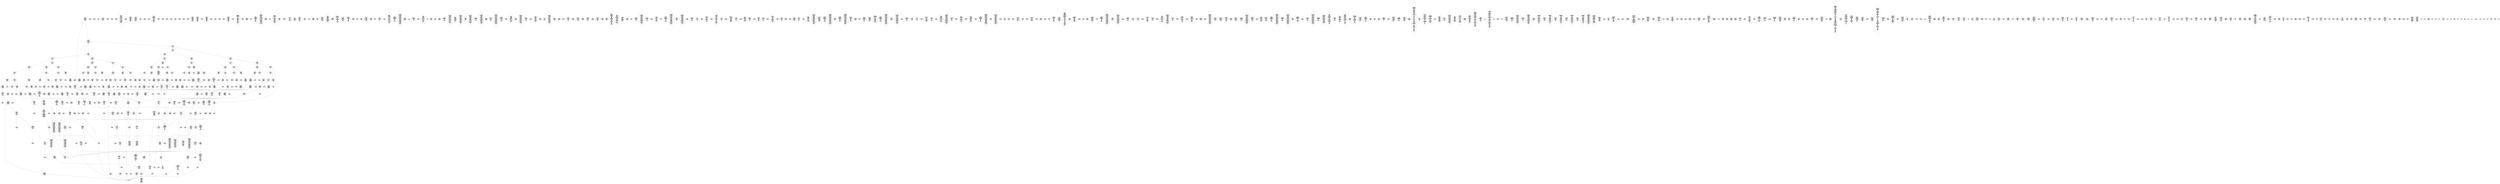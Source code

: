 /* Generated by GvGen v.1.0 (https://www.github.com/stricaud/gvgen) */

digraph G {
compound=true;
   node1 [label="[anywhere]"];
   node2 [label="# 0x0
PUSHX Data
PUSHX Data
MSTORE
PUSHX LogicData
CALLDATASIZE
LT
PUSHX Data
JUMPI
"];
   node3 [label="# 0xd
PUSHX Data
CALLDATALOAD
PUSHX BitData
SHR
PUSHX LogicData
GT
PUSHX Data
JUMPI
"];
   node4 [label="# 0x1e
PUSHX LogicData
GT
PUSHX Data
JUMPI
"];
   node5 [label="# 0x29
PUSHX LogicData
GT
PUSHX Data
JUMPI
"];
   node6 [label="# 0x34
PUSHX LogicData
GT
PUSHX Data
JUMPI
"];
   node7 [label="# 0x3f
PUSHX LogicData
EQ
PUSHX Data
JUMPI
"];
   node8 [label="# 0x4a
PUSHX LogicData
EQ
PUSHX Data
JUMPI
"];
   node9 [label="# 0x55
PUSHX LogicData
EQ
PUSHX Data
JUMPI
"];
   node10 [label="# 0x60
PUSHX Data
REVERT
"];
   node11 [label="# 0x64
JUMPDEST
PUSHX LogicData
EQ
PUSHX Data
JUMPI
"];
   node12 [label="# 0x70
PUSHX LogicData
EQ
PUSHX Data
JUMPI
"];
   node13 [label="# 0x7b
PUSHX LogicData
EQ
PUSHX Data
JUMPI
"];
   node14 [label="# 0x86
PUSHX Data
REVERT
"];
   node15 [label="# 0x8a
JUMPDEST
PUSHX LogicData
GT
PUSHX Data
JUMPI
"];
   node16 [label="# 0x96
PUSHX LogicData
EQ
PUSHX Data
JUMPI
"];
   node17 [label="# 0xa1
PUSHX LogicData
EQ
PUSHX Data
JUMPI
"];
   node18 [label="# 0xac
PUSHX LogicData
EQ
PUSHX Data
JUMPI
"];
   node19 [label="# 0xb7
PUSHX Data
REVERT
"];
   node20 [label="# 0xbb
JUMPDEST
PUSHX LogicData
EQ
PUSHX Data
JUMPI
"];
   node21 [label="# 0xc7
PUSHX LogicData
EQ
PUSHX Data
JUMPI
"];
   node22 [label="# 0xd2
PUSHX Data
REVERT
"];
   node23 [label="# 0xd6
JUMPDEST
PUSHX LogicData
GT
PUSHX Data
JUMPI
"];
   node24 [label="# 0xe2
PUSHX LogicData
GT
PUSHX Data
JUMPI
"];
   node25 [label="# 0xed
PUSHX LogicData
EQ
PUSHX Data
JUMPI
"];
   node26 [label="# 0xf8
PUSHX LogicData
EQ
PUSHX Data
JUMPI
"];
   node27 [label="# 0x103
PUSHX LogicData
EQ
PUSHX Data
JUMPI
"];
   node28 [label="# 0x10e
PUSHX Data
REVERT
"];
   node29 [label="# 0x112
JUMPDEST
PUSHX LogicData
EQ
PUSHX Data
JUMPI
"];
   node30 [label="# 0x11e
PUSHX LogicData
EQ
PUSHX Data
JUMPI
"];
   node31 [label="# 0x129
PUSHX Data
REVERT
"];
   node32 [label="# 0x12d
JUMPDEST
PUSHX LogicData
GT
PUSHX Data
JUMPI
"];
   node33 [label="# 0x139
PUSHX LogicData
EQ
PUSHX Data
JUMPI
"];
   node34 [label="# 0x144
PUSHX LogicData
EQ
PUSHX Data
JUMPI
"];
   node35 [label="# 0x14f
PUSHX LogicData
EQ
PUSHX Data
JUMPI
"];
   node36 [label="# 0x15a
PUSHX Data
REVERT
"];
   node37 [label="# 0x15e
JUMPDEST
PUSHX LogicData
EQ
PUSHX Data
JUMPI
"];
   node38 [label="# 0x16a
PUSHX LogicData
EQ
PUSHX Data
JUMPI
"];
   node39 [label="# 0x175
PUSHX Data
REVERT
"];
   node40 [label="# 0x179
JUMPDEST
PUSHX LogicData
GT
PUSHX Data
JUMPI
"];
   node41 [label="# 0x185
PUSHX LogicData
GT
PUSHX Data
JUMPI
"];
   node42 [label="# 0x190
PUSHX LogicData
GT
PUSHX Data
JUMPI
"];
   node43 [label="# 0x19b
PUSHX LogicData
EQ
PUSHX Data
JUMPI
"];
   node44 [label="# 0x1a6
PUSHX LogicData
EQ
PUSHX Data
JUMPI
"];
   node45 [label="# 0x1b1
PUSHX LogicData
EQ
PUSHX Data
JUMPI
"];
   node46 [label="# 0x1bc
PUSHX Data
REVERT
"];
   node47 [label="# 0x1c0
JUMPDEST
PUSHX LogicData
EQ
PUSHX Data
JUMPI
"];
   node48 [label="# 0x1cc
PUSHX LogicData
EQ
PUSHX Data
JUMPI
"];
   node49 [label="# 0x1d7
PUSHX LogicData
EQ
PUSHX Data
JUMPI
"];
   node50 [label="# 0x1e2
PUSHX Data
REVERT
"];
   node51 [label="# 0x1e6
JUMPDEST
PUSHX LogicData
GT
PUSHX Data
JUMPI
"];
   node52 [label="# 0x1f2
PUSHX LogicData
EQ
PUSHX Data
JUMPI
"];
   node53 [label="# 0x1fd
PUSHX LogicData
EQ
PUSHX Data
JUMPI
"];
   node54 [label="# 0x208
PUSHX LogicData
EQ
PUSHX Data
JUMPI
"];
   node55 [label="# 0x213
PUSHX Data
REVERT
"];
   node56 [label="# 0x217
JUMPDEST
PUSHX LogicData
EQ
PUSHX Data
JUMPI
"];
   node57 [label="# 0x223
PUSHX LogicData
EQ
PUSHX Data
JUMPI
"];
   node58 [label="# 0x22e
PUSHX Data
REVERT
"];
   node59 [label="# 0x232
JUMPDEST
PUSHX LogicData
GT
PUSHX Data
JUMPI
"];
   node60 [label="# 0x23e
PUSHX LogicData
GT
PUSHX Data
JUMPI
"];
   node61 [label="# 0x249
PUSHX LogicData
EQ
PUSHX Data
JUMPI
"];
   node62 [label="# 0x254
PUSHX LogicData
EQ
PUSHX Data
JUMPI
"];
   node63 [label="# 0x25f
PUSHX LogicData
EQ
PUSHX Data
JUMPI
"];
   node64 [label="# 0x26a
PUSHX Data
REVERT
"];
   node65 [label="# 0x26e
JUMPDEST
PUSHX LogicData
EQ
PUSHX Data
JUMPI
"];
   node66 [label="# 0x27a
PUSHX LogicData
EQ
PUSHX Data
JUMPI
"];
   node67 [label="# 0x285
PUSHX Data
REVERT
"];
   node68 [label="# 0x289
JUMPDEST
PUSHX LogicData
GT
PUSHX Data
JUMPI
"];
   node69 [label="# 0x295
PUSHX LogicData
EQ
PUSHX Data
JUMPI
"];
   node70 [label="# 0x2a0
PUSHX LogicData
EQ
PUSHX Data
JUMPI
"];
   node71 [label="# 0x2ab
PUSHX LogicData
EQ
PUSHX Data
JUMPI
"];
   node72 [label="# 0x2b6
PUSHX Data
REVERT
"];
   node73 [label="# 0x2ba
JUMPDEST
PUSHX LogicData
EQ
PUSHX Data
JUMPI
"];
   node74 [label="# 0x2c6
PUSHX LogicData
EQ
PUSHX Data
JUMPI
"];
   node75 [label="# 0x2d1
JUMPDEST
PUSHX Data
REVERT
"];
   node76 [label="# 0x2d6
JUMPDEST
CALLVALUE
ISZERO
PUSHX Data
JUMPI
"];
   node77 [label="# 0x2de
PUSHX Data
REVERT
"];
   node78 [label="# 0x2e2
JUMPDEST
PUSHX Data
PUSHX Data
CALLDATASIZE
PUSHX Data
PUSHX Data
JUMP
"];
   node79 [label="# 0x2f1
JUMPDEST
PUSHX Data
JUMP
"];
   node80 [label="# 0x2f6
JUMPDEST
PUSHX MemData
MLOAD
ISZERO
ISZERO
MSTORE
PUSHX ArithData
ADD
"];
   node81 [label="# 0x302
JUMPDEST
PUSHX MemData
MLOAD
SUB
RETURN
"];
   node82 [label="# 0x30b
JUMPDEST
CALLVALUE
ISZERO
PUSHX Data
JUMPI
"];
   node83 [label="# 0x313
PUSHX Data
REVERT
"];
   node84 [label="# 0x317
JUMPDEST
PUSHX Data
PUSHX Data
CALLDATASIZE
PUSHX Data
PUSHX Data
JUMP
"];
   node85 [label="# 0x326
JUMPDEST
PUSHX Data
JUMP
"];
   node86 [label="# 0x32b
JUMPDEST
STOP
"];
   node87 [label="# 0x32d
JUMPDEST
CALLVALUE
ISZERO
PUSHX Data
JUMPI
"];
   node88 [label="# 0x335
PUSHX Data
REVERT
"];
   node89 [label="# 0x339
JUMPDEST
PUSHX Data
PUSHX Data
JUMP
"];
   node90 [label="# 0x342
JUMPDEST
PUSHX MemData
MLOAD
PUSHX Data
PUSHX Data
JUMP
"];
   node91 [label="# 0x34f
JUMPDEST
CALLVALUE
ISZERO
PUSHX Data
JUMPI
"];
   node92 [label="# 0x357
PUSHX Data
REVERT
"];
   node93 [label="# 0x35b
JUMPDEST
PUSHX Data
PUSHX Data
CALLDATASIZE
PUSHX Data
PUSHX Data
JUMP
"];
   node94 [label="# 0x36a
JUMPDEST
PUSHX Data
JUMP
"];
   node95 [label="# 0x36f
JUMPDEST
PUSHX MemData
MLOAD
PUSHX ArithData
PUSHX BitData
PUSHX BitData
SHL
SUB
AND
MSTORE
PUSHX ArithData
ADD
PUSHX Data
JUMP
"];
   node96 [label="# 0x387
JUMPDEST
CALLVALUE
ISZERO
PUSHX Data
JUMPI
"];
   node97 [label="# 0x38f
PUSHX Data
REVERT
"];
   node98 [label="# 0x393
JUMPDEST
PUSHX Data
PUSHX Data
CALLDATASIZE
PUSHX Data
PUSHX Data
JUMP
"];
   node99 [label="# 0x3a2
JUMPDEST
PUSHX Data
JUMP
"];
   node100 [label="# 0x3a7
JUMPDEST
CALLVALUE
ISZERO
PUSHX Data
JUMPI
"];
   node101 [label="# 0x3af
PUSHX Data
REVERT
"];
   node102 [label="# 0x3b3
JUMPDEST
PUSHX Data
PUSHX Data
CALLDATASIZE
PUSHX Data
PUSHX Data
JUMP
"];
   node103 [label="# 0x3c2
JUMPDEST
PUSHX Data
JUMP
"];
   node104 [label="# 0x3c7
JUMPDEST
PUSHX Data
MLOAD
PUSHX BitData
AND
MSTORE
PUSHX BitData
AND
PUSHX ArithData
ADD
MSTORE
ADD
MSTORE
PUSHX ArithData
ADD
MSTORE
PUSHX ArithData
ADD
PUSHX Data
JUMP
"];
   node105 [label="# 0x3ee
JUMPDEST
CALLVALUE
ISZERO
PUSHX Data
JUMPI
"];
   node106 [label="# 0x3f6
PUSHX Data
REVERT
"];
   node107 [label="# 0x3fa
JUMPDEST
PUSHX Data
PUSHX Data
CALLDATASIZE
PUSHX Data
PUSHX Data
JUMP
"];
   node108 [label="# 0x409
JUMPDEST
PUSHX Data
JUMP
"];
   node109 [label="# 0x40e
JUMPDEST
CALLVALUE
ISZERO
PUSHX Data
JUMPI
"];
   node110 [label="# 0x416
PUSHX Data
REVERT
"];
   node111 [label="# 0x41a
JUMPDEST
PUSHX StorData
SLOAD
PUSHX StorData
SLOAD
SUB
"];
   node112 [label="# 0x423
JUMPDEST
PUSHX MemData
MLOAD
MSTORE
PUSHX ArithData
ADD
PUSHX Data
JUMP
"];
   node113 [label="# 0x431
JUMPDEST
CALLVALUE
ISZERO
PUSHX Data
JUMPI
"];
   node114 [label="# 0x439
PUSHX Data
REVERT
"];
   node115 [label="# 0x43d
JUMPDEST
PUSHX Data
PUSHX Data
CALLDATASIZE
PUSHX Data
PUSHX Data
JUMP
"];
   node116 [label="# 0x44c
JUMPDEST
PUSHX Data
PUSHX Data
MSTORE
PUSHX Data
MSTORE
PUSHX Data
SHA3
SLOAD
PUSHX BitData
AND
JUMP
"];
   node117 [label="# 0x461
JUMPDEST
PUSHX MemData
MLOAD
PUSHX BitData
AND
MSTORE
PUSHX ArithData
ADD
PUSHX Data
JUMP
"];
   node118 [label="# 0x473
JUMPDEST
CALLVALUE
ISZERO
PUSHX Data
JUMPI
"];
   node119 [label="# 0x47b
PUSHX Data
REVERT
"];
   node120 [label="# 0x47f
JUMPDEST
PUSHX Data
PUSHX Data
JUMP
"];
   node121 [label="# 0x488
JUMPDEST
CALLVALUE
ISZERO
PUSHX Data
JUMPI
"];
   node122 [label="# 0x490
PUSHX Data
REVERT
"];
   node123 [label="# 0x494
JUMPDEST
PUSHX Data
PUSHX Data
CALLDATASIZE
PUSHX Data
PUSHX Data
JUMP
"];
   node124 [label="# 0x4a3
JUMPDEST
PUSHX Data
JUMP
"];
   node125 [label="# 0x4a8
JUMPDEST
PUSHX Data
PUSHX Data
CALLDATASIZE
PUSHX Data
PUSHX Data
JUMP
"];
   node126 [label="# 0x4b6
JUMPDEST
PUSHX Data
JUMP
"];
   node127 [label="# 0x4bb
JUMPDEST
CALLVALUE
ISZERO
PUSHX Data
JUMPI
"];
   node128 [label="# 0x4c3
PUSHX Data
REVERT
"];
   node129 [label="# 0x4c7
JUMPDEST
PUSHX Data
PUSHX Data
CALLDATASIZE
PUSHX Data
PUSHX Data
JUMP
"];
   node130 [label="# 0x4d6
JUMPDEST
PUSHX Data
JUMP
"];
   node131 [label="# 0x4db
JUMPDEST
PUSHX Data
MLOAD
PUSHX ArithData
PUSHX BitData
PUSHX BitData
SHL
SUB
AND
MSTORE
PUSHX ArithData
ADD
MSTORE
ADD
PUSHX Data
JUMP
"];
   node132 [label="# 0x4fa
JUMPDEST
CALLVALUE
ISZERO
PUSHX Data
JUMPI
"];
   node133 [label="# 0x502
PUSHX Data
REVERT
"];
   node134 [label="# 0x506
JUMPDEST
PUSHX Data
PUSHX Data
CALLDATASIZE
PUSHX Data
PUSHX Data
JUMP
"];
   node135 [label="# 0x515
JUMPDEST
PUSHX Data
JUMP
"];
   node136 [label="# 0x51a
JUMPDEST
CALLVALUE
ISZERO
PUSHX Data
JUMPI
"];
   node137 [label="# 0x522
PUSHX Data
REVERT
"];
   node138 [label="# 0x526
JUMPDEST
PUSHX Data
PUSHX Data
CALLDATASIZE
PUSHX Data
PUSHX Data
JUMP
"];
   node139 [label="# 0x535
JUMPDEST
PUSHX Data
JUMP
"];
   node140 [label="# 0x53a
JUMPDEST
CALLVALUE
ISZERO
PUSHX Data
JUMPI
"];
   node141 [label="# 0x542
PUSHX Data
REVERT
"];
   node142 [label="# 0x546
JUMPDEST
PUSHX Data
PUSHX Data
JUMP
"];
   node143 [label="# 0x54f
JUMPDEST
CALLVALUE
ISZERO
PUSHX Data
JUMPI
"];
   node144 [label="# 0x557
PUSHX Data
REVERT
"];
   node145 [label="# 0x55b
JUMPDEST
PUSHX Data
PUSHX Data
JUMP
"];
   node146 [label="# 0x564
JUMPDEST
CALLVALUE
ISZERO
PUSHX Data
JUMPI
"];
   node147 [label="# 0x56c
PUSHX Data
REVERT
"];
   node148 [label="# 0x570
JUMPDEST
PUSHX Data
PUSHX Data
CALLDATASIZE
PUSHX Data
PUSHX Data
JUMP
"];
   node149 [label="# 0x57f
JUMPDEST
PUSHX Data
JUMP
"];
   node150 [label="# 0x584
JUMPDEST
CALLVALUE
ISZERO
PUSHX Data
JUMPI
"];
   node151 [label="# 0x58c
PUSHX Data
REVERT
"];
   node152 [label="# 0x590
JUMPDEST
PUSHX Data
PUSHX Data
CALLDATASIZE
PUSHX Data
PUSHX Data
JUMP
"];
   node153 [label="# 0x59f
JUMPDEST
PUSHX Data
JUMP
"];
   node154 [label="# 0x5a4
JUMPDEST
CALLVALUE
ISZERO
PUSHX Data
JUMPI
"];
   node155 [label="# 0x5ac
PUSHX Data
REVERT
"];
   node156 [label="# 0x5b0
JUMPDEST
PUSHX Data
PUSHX Data
CALLDATASIZE
PUSHX Data
PUSHX Data
JUMP
"];
   node157 [label="# 0x5bf
JUMPDEST
PUSHX Data
JUMP
"];
   node158 [label="# 0x5c4
JUMPDEST
CALLVALUE
ISZERO
PUSHX Data
JUMPI
"];
   node159 [label="# 0x5cc
PUSHX Data
REVERT
"];
   node160 [label="# 0x5d0
JUMPDEST
PUSHX StorData
SLOAD
PUSHX BitData
AND
PUSHX Data
JUMP
"];
   node161 [label="# 0x5dc
JUMPDEST
CALLVALUE
ISZERO
PUSHX Data
JUMPI
"];
   node162 [label="# 0x5e4
PUSHX Data
REVERT
"];
   node163 [label="# 0x5e8
JUMPDEST
PUSHX Data
PUSHX Data
CALLDATASIZE
PUSHX Data
PUSHX Data
JUMP
"];
   node164 [label="# 0x5f7
JUMPDEST
PUSHX Data
JUMP
"];
   node165 [label="# 0x5fc
JUMPDEST
CALLVALUE
ISZERO
PUSHX Data
JUMPI
"];
   node166 [label="# 0x604
PUSHX Data
REVERT
"];
   node167 [label="# 0x608
JUMPDEST
PUSHX Data
PUSHX Data
CALLDATASIZE
PUSHX Data
PUSHX Data
JUMP
"];
   node168 [label="# 0x617
JUMPDEST
PUSHX Data
JUMP
"];
   node169 [label="# 0x61c
JUMPDEST
CALLVALUE
ISZERO
PUSHX Data
JUMPI
"];
   node170 [label="# 0x624
PUSHX Data
REVERT
"];
   node171 [label="# 0x628
JUMPDEST
PUSHX Data
PUSHX Data
JUMP
"];
   node172 [label="# 0x631
JUMPDEST
CALLVALUE
ISZERO
PUSHX Data
JUMPI
"];
   node173 [label="# 0x639
PUSHX Data
REVERT
"];
   node174 [label="# 0x63d
JUMPDEST
PUSHX Data
PUSHX Data
CALLDATASIZE
PUSHX Data
PUSHX Data
JUMP
"];
   node175 [label="# 0x64c
JUMPDEST
PUSHX Data
JUMP
"];
   node176 [label="# 0x651
JUMPDEST
CALLVALUE
ISZERO
PUSHX Data
JUMPI
"];
   node177 [label="# 0x659
PUSHX Data
REVERT
"];
   node178 [label="# 0x65d
JUMPDEST
PUSHX Data
PUSHX Data
JUMP
"];
   node179 [label="# 0x666
JUMPDEST
CALLVALUE
ISZERO
PUSHX Data
JUMPI
"];
   node180 [label="# 0x66e
PUSHX Data
REVERT
"];
   node181 [label="# 0x672
JUMPDEST
PUSHX StorData
SLOAD
PUSHX ArithData
PUSHX BitData
PUSHX BitData
SHL
SUB
AND
PUSHX Data
JUMP
"];
   node182 [label="# 0x684
JUMPDEST
CALLVALUE
ISZERO
PUSHX Data
JUMPI
"];
   node183 [label="# 0x68c
PUSHX Data
REVERT
"];
   node184 [label="# 0x690
JUMPDEST
PUSHX Data
PUSHX Data
JUMP
"];
   node185 [label="# 0x699
JUMPDEST
CALLVALUE
ISZERO
PUSHX Data
JUMPI
"];
   node186 [label="# 0x6a1
PUSHX Data
REVERT
"];
   node187 [label="# 0x6a5
JUMPDEST
PUSHX Data
PUSHX Data
CALLDATASIZE
PUSHX Data
PUSHX Data
JUMP
"];
   node188 [label="# 0x6b4
JUMPDEST
PUSHX Data
PUSHX Data
MSTORE
PUSHX Data
MSTORE
PUSHX Data
SHA3
SLOAD
PUSHX BitData
AND
JUMP
"];
   node189 [label="# 0x6c9
JUMPDEST
CALLVALUE
ISZERO
PUSHX Data
JUMPI
"];
   node190 [label="# 0x6d1
PUSHX Data
REVERT
"];
   node191 [label="# 0x6d5
JUMPDEST
PUSHX Data
PUSHX Data
CALLDATASIZE
PUSHX Data
PUSHX Data
JUMP
"];
   node192 [label="# 0x6e4
JUMPDEST
PUSHX Data
PUSHX Data
MSTORE
PUSHX Data
MSTORE
PUSHX Data
SHA3
SLOAD
PUSHX BitData
AND
JUMP
"];
   node193 [label="# 0x6f9
JUMPDEST
CALLVALUE
ISZERO
PUSHX Data
JUMPI
"];
   node194 [label="# 0x701
PUSHX Data
REVERT
"];
   node195 [label="# 0x705
JUMPDEST
PUSHX Data
PUSHX Data
CALLDATASIZE
PUSHX Data
PUSHX Data
JUMP
"];
   node196 [label="# 0x714
JUMPDEST
PUSHX Data
JUMP
"];
   node197 [label="# 0x719
JUMPDEST
CALLVALUE
ISZERO
PUSHX Data
JUMPI
"];
   node198 [label="# 0x721
PUSHX Data
REVERT
"];
   node199 [label="# 0x725
JUMPDEST
PUSHX Data
PUSHX Data
CALLDATASIZE
PUSHX Data
PUSHX Data
JUMP
"];
   node200 [label="# 0x734
JUMPDEST
PUSHX Data
PUSHX Data
MSTORE
PUSHX Data
MSTORE
PUSHX Data
SHA3
SLOAD
PUSHX BitData
AND
JUMP
"];
   node201 [label="# 0x749
JUMPDEST
CALLVALUE
ISZERO
PUSHX Data
JUMPI
"];
   node202 [label="# 0x751
PUSHX Data
REVERT
"];
   node203 [label="# 0x755
JUMPDEST
PUSHX Data
PUSHX Data
CALLDATASIZE
PUSHX Data
PUSHX Data
JUMP
"];
   node204 [label="# 0x764
JUMPDEST
PUSHX Data
JUMP
"];
   node205 [label="# 0x769
JUMPDEST
CALLVALUE
ISZERO
PUSHX Data
JUMPI
"];
   node206 [label="# 0x771
PUSHX Data
REVERT
"];
   node207 [label="# 0x775
JUMPDEST
PUSHX Data
PUSHX Data
CALLDATASIZE
PUSHX Data
PUSHX Data
JUMP
"];
   node208 [label="# 0x784
JUMPDEST
PUSHX Data
JUMP
"];
   node209 [label="# 0x789
JUMPDEST
CALLVALUE
ISZERO
PUSHX Data
JUMPI
"];
   node210 [label="# 0x791
PUSHX Data
REVERT
"];
   node211 [label="# 0x795
JUMPDEST
PUSHX Data
PUSHX Data
CALLDATASIZE
PUSHX Data
PUSHX Data
JUMP
"];
   node212 [label="# 0x7a4
JUMPDEST
PUSHX Data
JUMP
"];
   node213 [label="# 0x7a9
JUMPDEST
CALLVALUE
ISZERO
PUSHX Data
JUMPI
"];
   node214 [label="# 0x7b1
PUSHX Data
REVERT
"];
   node215 [label="# 0x7b5
JUMPDEST
PUSHX Data
PUSHX Data
CALLDATASIZE
PUSHX Data
PUSHX Data
JUMP
"];
   node216 [label="# 0x7c4
JUMPDEST
PUSHX Data
JUMP
"];
   node217 [label="# 0x7c9
JUMPDEST
CALLVALUE
ISZERO
PUSHX Data
JUMPI
"];
   node218 [label="# 0x7d1
PUSHX Data
REVERT
"];
   node219 [label="# 0x7d5
JUMPDEST
PUSHX Data
PUSHX Data
CALLDATASIZE
PUSHX Data
PUSHX Data
JUMP
"];
   node220 [label="# 0x7e4
JUMPDEST
PUSHX Data
PUSHX Data
MSTORE
PUSHX Data
MSTORE
PUSHX Data
SHA3
SLOAD
PUSHX BitData
AND
JUMP
"];
   node221 [label="# 0x7f9
JUMPDEST
CALLVALUE
ISZERO
PUSHX Data
JUMPI
"];
   node222 [label="# 0x801
PUSHX Data
REVERT
"];
   node223 [label="# 0x805
JUMPDEST
PUSHX Data
PUSHX Data
JUMP
"];
   node224 [label="# 0x80f
JUMPDEST
CALLVALUE
ISZERO
PUSHX Data
JUMPI
"];
   node225 [label="# 0x817
PUSHX Data
REVERT
"];
   node226 [label="# 0x81b
JUMPDEST
PUSHX Data
PUSHX Data
CALLDATASIZE
PUSHX Data
PUSHX Data
JUMP
"];
   node227 [label="# 0x82a
JUMPDEST
PUSHX Data
JUMP
"];
   node228 [label="# 0x82f
JUMPDEST
CALLVALUE
ISZERO
PUSHX Data
JUMPI
"];
   node229 [label="# 0x837
PUSHX Data
REVERT
"];
   node230 [label="# 0x83b
JUMPDEST
PUSHX Data
PUSHX Data
JUMP
"];
   node231 [label="# 0x844
JUMPDEST
CALLVALUE
ISZERO
PUSHX Data
JUMPI
"];
   node232 [label="# 0x84c
PUSHX Data
REVERT
"];
   node233 [label="# 0x850
JUMPDEST
PUSHX Data
PUSHX Data
CALLDATASIZE
PUSHX Data
PUSHX Data
JUMP
"];
   node234 [label="# 0x85f
JUMPDEST
PUSHX ArithData
PUSHX BitData
PUSHX BitData
SHL
SUB
AND
PUSHX Data
MSTORE
PUSHX Data
PUSHX Data
MSTORE
PUSHX Data
SHA3
AND
MSTORE
MSTORE
SHA3
SLOAD
PUSHX BitData
AND
JUMP
"];
   node235 [label="# 0x88d
JUMPDEST
CALLVALUE
ISZERO
PUSHX Data
JUMPI
"];
   node236 [label="# 0x895
PUSHX Data
REVERT
"];
   node237 [label="# 0x899
JUMPDEST
PUSHX Data
PUSHX Data
CALLDATASIZE
PUSHX Data
PUSHX Data
JUMP
"];
   node238 [label="# 0x8a8
JUMPDEST
PUSHX Data
JUMP
"];
   node239 [label="# 0x8ad
JUMPDEST
PUSHX Data
PUSHX Data
PUSHX Data
JUMP
"];
   node240 [label="# 0x8b8
JUMPDEST
JUMP
"];
   node241 [label="# 0x8be
JUMPDEST
PUSHX StorData
SLOAD
PUSHX ArithData
PUSHX BitData
PUSHX BitData
SHL
SUB
AND
CALLER
EQ
PUSHX Data
JUMPI
"];
   node242 [label="# 0x8d1
PUSHX MemData
MLOAD
PUSHX BitData
PUSHX BitData
SHL
MSTORE
PUSHX Data
PUSHX ArithData
ADD
MSTORE
PUSHX ArithData
ADD
MSTORE
PUSHX MemData
MLOAD
PUSHX Data
PUSHX Data
CODECOPY
MLOAD
MSTORE
PUSHX ArithData
ADD
MSTORE
PUSHX ArithData
ADD
"];
   node243 [label="# 0x902
JUMPDEST
PUSHX MemData
MLOAD
SUB
REVERT
"];
   node244 [label="# 0x90b
JUMPDEST
PUSHX Data
PUSHX Data
JUMP
"];
   node245 [label="# 0x915
JUMPDEST
JUMP
"];
   node246 [label="# 0x919
JUMPDEST
PUSHX Data
PUSHX StorData
SLOAD
PUSHX Data
PUSHX Data
JUMP
"];
   node247 [label="# 0x928
JUMPDEST
PUSHX ArithData
ADD
PUSHX ArithData
DIV
MUL
PUSHX ArithData
ADD
PUSHX MemData
MLOAD
ADD
PUSHX Data
MSTORE
MSTORE
PUSHX ArithData
ADD
SLOAD
PUSHX Data
PUSHX Data
JUMP
"];
   node248 [label="# 0x954
JUMPDEST
ISZERO
PUSHX Data
JUMPI
"];
   node249 [label="# 0x95b
PUSHX LogicData
LT
PUSHX Data
JUMPI
"];
   node250 [label="# 0x963
PUSHX ArithData
SLOAD
DIV
MUL
MSTORE
PUSHX ArithData
ADD
PUSHX Data
JUMP
"];
   node251 [label="# 0x976
JUMPDEST
ADD
PUSHX Data
MSTORE
PUSHX Data
PUSHX Data
SHA3
"];
   node252 [label="# 0x984
JUMPDEST
SLOAD
MSTORE
PUSHX ArithData
ADD
PUSHX ArithData
ADD
GT
PUSHX Data
JUMPI
"];
   node253 [label="# 0x998
SUB
PUSHX BitData
AND
ADD
"];
   node254 [label="# 0x9a1
JUMPDEST
JUMP
"];
   node255 [label="# 0x9ab
JUMPDEST
PUSHX Data
PUSHX Data
PUSHX Data
JUMP
"];
   node256 [label="# 0x9b6
JUMPDEST
PUSHX Data
JUMPI
"];
   node257 [label="# 0x9bb
PUSHX MemData
MLOAD
PUSHX Data
MSTORE
PUSHX ArithData
ADD
PUSHX MemData
MLOAD
SUB
REVERT
"];
   node258 [label="# 0x9ec
JUMPDEST
PUSHX Data
MSTORE
PUSHX Data
PUSHX Data
MSTORE
PUSHX Data
SHA3
SLOAD
PUSHX ArithData
PUSHX BitData
PUSHX BitData
SHL
SUB
AND
JUMP
"];
   node259 [label="# 0xa08
JUMPDEST
PUSHX Data
PUSHX Data
PUSHX Data
JUMP
"];
   node260 [label="# 0xa13
JUMPDEST
PUSHX ArithData
PUSHX BitData
PUSHX BitData
SHL
SUB
AND
PUSHX ArithData
PUSHX BitData
PUSHX BitData
SHL
SUB
AND
EQ
ISZERO
PUSHX Data
JUMPI
"];
   node261 [label="# 0xa30
PUSHX MemData
MLOAD
PUSHX Data
MSTORE
PUSHX ArithData
ADD
PUSHX MemData
MLOAD
SUB
REVERT
"];
   node262 [label="# 0xa61
JUMPDEST
CALLER
PUSHX ArithData
PUSHX BitData
PUSHX BitData
SHL
SUB
AND
EQ
ISZERO
PUSHX Data
JUMPI
"];
   node263 [label="# 0xa75
PUSHX Data
CALLER
PUSHX Data
JUMP
"];
   node264 [label="# 0xa7f
JUMPDEST
ISZERO
"];
   node265 [label="# 0xa81
JUMPDEST
ISZERO
PUSHX Data
JUMPI
"];
   node266 [label="# 0xa87
PUSHX MemData
MLOAD
PUSHX Data
MSTORE
PUSHX ArithData
ADD
PUSHX MemData
MLOAD
SUB
REVERT
"];
   node267 [label="# 0xab8
JUMPDEST
PUSHX Data
PUSHX Data
JUMP
"];
   node268 [label="# 0xac3
JUMPDEST
JUMP
"];
   node269 [label="# 0xac8
JUMPDEST
PUSHX StorData
SLOAD
LT
PUSHX Data
JUMPI
"];
   node270 [label="# 0xad4
PUSHX Data
REVERT
"];
   node271 [label="# 0xad8
JUMPDEST
PUSHX Data
MSTORE
PUSHX Data
SHA3
PUSHX ArithData
MUL
ADD
SLOAD
PUSHX ArithData
ADD
SLOAD
PUSHX ArithData
ADD
SLOAD
PUSHX BitData
AND
PUSHX Data
DIV
PUSHX BitData
AND
JUMP
"];
   node272 [label="# 0xb0a
JUMPDEST
PUSHX StorData
SLOAD
PUSHX ArithData
PUSHX BitData
PUSHX BitData
SHL
SUB
AND
CALLER
EQ
PUSHX Data
JUMPI
"];
   node273 [label="# 0xb1d
PUSHX MemData
MLOAD
PUSHX BitData
PUSHX BitData
SHL
MSTORE
PUSHX Data
PUSHX ArithData
ADD
MSTORE
PUSHX ArithData
ADD
MSTORE
PUSHX MemData
MLOAD
PUSHX Data
PUSHX Data
CODECOPY
MLOAD
MSTORE
PUSHX ArithData
ADD
MSTORE
PUSHX ArithData
ADD
PUSHX Data
JUMP
"];
   node274 [label="# 0xb52
JUMPDEST
PUSHX Data
PUSHX Data
PUSHX Data
JUMP
"];
   node275 [label="# 0xb5e
JUMPDEST
PUSHX Data
PUSHX Data
PUSHX Data
PUSHX Data
PUSHX Data
JUMP
"];
   node276 [label="# 0xb6d
JUMPDEST
"];
   node277 [label="# 0xb70
JUMPDEST
PUSHX StorData
PUSHX BitData
AND
SLOAD
LT
PUSHX Data
JUMPI
"];
   node278 [label="# 0xb7f
PUSHX Data
PUSHX Data
JUMP
"];
   node279 [label="# 0xb86
JUMPDEST
PUSHX Data
MSTORE
PUSHX Data
PUSHX Data
SHA3
PUSHX ArithData
MUL
ADD
PUSHX ArithData
ADD
SLOAD
TIMESTAMP
LT
PUSHX Data
JUMPI
"];
   node280 [label="# 0xb9f
JUMP
"];
   node281 [label="# 0xba3
JUMPDEST
PUSHX Data
PUSHX Data
JUMP
"];
   node282 [label="# 0xbad
JUMPDEST
PUSHX Data
JUMP
"];
   node283 [label="# 0xbb5
JUMPDEST
PUSHX Data
PUSHX Data
JUMP
"];
   node284 [label="# 0xbc0
JUMPDEST
PUSHX LogicData
PUSHX StorData
SLOAD
EQ
ISZERO
PUSHX Data
JUMPI
"];
   node285 [label="# 0xbcc
PUSHX MemData
MLOAD
PUSHX BitData
PUSHX BitData
SHL
MSTORE
PUSHX Data
PUSHX ArithData
ADD
MSTORE
PUSHX Data
PUSHX ArithData
ADD
MSTORE
PUSHX Data
PUSHX ArithData
ADD
MSTORE
PUSHX ArithData
ADD
PUSHX Data
JUMP
"];
   node286 [label="# 0xc13
JUMPDEST
PUSHX Data
PUSHX Data
SSTORE
PUSHX StorData
SLOAD
PUSHX BitData
AND
ISZERO
PUSHX Data
JUMPI
"];
   node287 [label="# 0xc24
PUSHX MemData
MLOAD
PUSHX BitData
PUSHX BitData
SHL
MSTORE
PUSHX Data
PUSHX ArithData
ADD
MSTORE
PUSHX Data
PUSHX ArithData
ADD
MSTORE
PUSHX Data
PUSHX ArithData
ADD
MSTORE
PUSHX ArithData
ADD
PUSHX Data
JUMP
"];
   node288 [label="# 0xc6b
JUMPDEST
CALLER
ORIGIN
EQ
PUSHX Data
JUMPI
"];
   node289 [label="# 0xc73
PUSHX MemData
MLOAD
PUSHX BitData
PUSHX BitData
SHL
MSTORE
PUSHX Data
PUSHX ArithData
ADD
MSTORE
PUSHX Data
PUSHX ArithData
ADD
MSTORE
PUSHX Data
PUSHX ArithData
ADD
MSTORE
PUSHX ArithData
ADD
PUSHX Data
JUMP
"];
   node290 [label="# 0xcba
JUMPDEST
PUSHX LogicData
PUSHX BitData
AND
LT
PUSHX Data
JUMPI
"];
   node291 [label="# 0xcc6
PUSHX MemData
MLOAD
PUSHX BitData
PUSHX BitData
SHL
MSTORE
PUSHX Data
PUSHX ArithData
ADD
MSTORE
PUSHX Data
PUSHX ArithData
ADD
MSTORE
PUSHX BitData
PUSHX BitData
SHL
PUSHX ArithData
ADD
MSTORE
PUSHX ArithData
ADD
PUSHX Data
JUMP
"];
   node292 [label="# 0xd03
JUMPDEST
PUSHX Data
PUSHX Data
PUSHX Data
JUMP
"];
   node293 [label="# 0xd0d
JUMPDEST
PUSHX BitData
AND
PUSHX BitData
AND
EQ
PUSHX Data
JUMPI
"];
   node294 [label="# 0xd1d
PUSHX MemData
MLOAD
PUSHX BitData
PUSHX BitData
SHL
MSTORE
PUSHX Data
PUSHX ArithData
ADD
MSTORE
PUSHX Data
PUSHX ArithData
ADD
MSTORE
PUSHX Data
PUSHX ArithData
ADD
MSTORE
PUSHX Data
PUSHX ArithData
ADD
MSTORE
PUSHX ArithData
ADD
PUSHX Data
JUMP
"];
   node295 [label="# 0xd8a
JUMPDEST
PUSHX Data
PUSHX BitData
AND
PUSHX StorData
PUSHX BitData
AND
SLOAD
LT
PUSHX Data
JUMPI
"];
   node296 [label="# 0xd9f
PUSHX Data
PUSHX Data
JUMP
"];
   node297 [label="# 0xda6
JUMPDEST
PUSHX Data
MSTORE
PUSHX Data
PUSHX Data
SHA3
PUSHX ArithData
MUL
ADD
PUSHX ArithData
ADD
SLOAD
PUSHX Data
PUSHX Data
JUMP
"];
   node298 [label="# 0xdc2
JUMPDEST
CALLVALUE
EQ
PUSHX Data
JUMPI
"];
   node299 [label="# 0xdcc
PUSHX MemData
MLOAD
PUSHX BitData
PUSHX BitData
SHL
MSTORE
PUSHX Data
PUSHX ArithData
ADD
MSTORE
PUSHX Data
PUSHX ArithData
ADD
MSTORE
PUSHX Data
PUSHX ArithData
ADD
MSTORE
PUSHX ArithData
ADD
PUSHX Data
JUMP
"];
   node300 [label="# 0xe13
JUMPDEST
PUSHX StorData
PUSHX BitData
AND
SLOAD
LT
PUSHX Data
JUMPI
"];
   node301 [label="# 0xe22
PUSHX Data
PUSHX Data
JUMP
"];
   node302 [label="# 0xe29
JUMPDEST
PUSHX Data
MSTORE
PUSHX Data
PUSHX Data
SHA3
ADD
SLOAD
PUSHX BitData
AND
PUSHX Data
PUSHX StorData
SLOAD
JUMP
"];
   node303 [label="# 0xe41
JUMPDEST
PUSHX Data
PUSHX Data
JUMP
"];
   node304 [label="# 0xe4b
JUMPDEST
GT
ISZERO
PUSHX Data
JUMPI
"];
   node305 [label="# 0xe52
PUSHX MemData
MLOAD
PUSHX BitData
PUSHX BitData
SHL
MSTORE
PUSHX Data
PUSHX ArithData
ADD
MSTORE
PUSHX Data
PUSHX ArithData
ADD
MSTORE
PUSHX Data
PUSHX ArithData
ADD
MSTORE
PUSHX ArithData
ADD
PUSHX Data
JUMP
"];
   node306 [label="# 0xe99
JUMPDEST
PUSHX BitData
AND
PUSHX Data
JUMPI
"];
   node307 [label="# 0xea2
PUSHX Data
PUSHX Data
PUSHX Data
JUMP
"];
   node308 [label="# 0xeac
JUMPDEST
PUSHX Data
JUMP
"];
   node309 [label="# 0xeb1
JUMPDEST
PUSHX BitData
AND
PUSHX LogicData
EQ
ISZERO
PUSHX Data
JUMPI
"];
   node310 [label="# 0xebe
PUSHX Data
PUSHX Data
PUSHX Data
JUMP
"];
   node311 [label="# 0xec8
JUMPDEST
PUSHX BitData
AND
PUSHX LogicData
EQ
ISZERO
PUSHX Data
JUMPI
"];
   node312 [label="# 0xed5
PUSHX Data
PUSHX Data
PUSHX Data
JUMP
"];
   node313 [label="# 0xedf
JUMPDEST
PUSHX BitData
AND
PUSHX LogicData
EQ
ISZERO
PUSHX Data
JUMPI
"];
   node314 [label="# 0xeec
PUSHX Data
PUSHX Data
PUSHX Data
JUMP
"];
   node315 [label="# 0xef6
JUMPDEST
PUSHX BitData
AND
PUSHX LogicData
EQ
ISZERO
PUSHX Data
JUMPI
"];
   node316 [label="# 0xf03
PUSHX Data
PUSHX Data
PUSHX Data
JUMP
"];
   node317 [label="# 0xf0d
JUMPDEST
PUSHX Data
PUSHX Data
SSTORE
JUMP
"];
   node318 [label="# 0xf18
JUMPDEST
PUSHX Data
MSTORE
PUSHX Data
PUSHX ArithData
MSTORE
PUSHX Data
SHA3
MLOAD
ADD
MSTORE
SLOAD
PUSHX ArithData
PUSHX BitData
PUSHX BitData
SHL
SUB
AND
MSTORE
PUSHX BitData
PUSHX BitData
SHL
DIV
PUSHX BitData
AND
ADD
MSTORE
PUSHX Data
JUMPI
"];
   node319 [label="# 0xf63
PUSHX Data
MLOAD
ADD
MSTORE
PUSHX StorData
SLOAD
PUSHX ArithData
PUSHX BitData
PUSHX BitData
SHL
SUB
AND
MSTORE
PUSHX BitData
PUSHX BitData
SHL
DIV
PUSHX BitData
AND
PUSHX ArithData
ADD
MSTORE
"];
   node320 [label="# 0xf97
JUMPDEST
PUSHX ArithData
ADD
MLOAD
PUSHX Data
PUSHX Data
PUSHX Data
PUSHX BitData
AND
PUSHX Data
JUMP
"];
   node321 [label="# 0xfbb
JUMPDEST
PUSHX Data
PUSHX Data
JUMP
"];
   node322 [label="# 0xfc5
JUMPDEST
MLOAD
"];
   node323 [label="# 0xfce
JUMPDEST
JUMP
"];
   node324 [label="# 0xfd5
JUMPDEST
PUSHX Data
PUSHX LogicData
PUSHX BitData
AND
LT
PUSHX Data
JUMPI
"];
   node325 [label="# 0xfe3
PUSHX MemData
MLOAD
PUSHX BitData
PUSHX BitData
SHL
MSTORE
PUSHX Data
PUSHX ArithData
ADD
MSTORE
PUSHX Data
PUSHX ArithData
ADD
MSTORE
PUSHX BitData
PUSHX BitData
SHL
PUSHX ArithData
ADD
MSTORE
PUSHX ArithData
ADD
PUSHX Data
JUMP
"];
   node326 [label="# 0x1020
JUMPDEST
PUSHX StorData
PUSHX BitData
AND
SLOAD
LT
PUSHX Data
JUMPI
"];
   node327 [label="# 0x102f
PUSHX Data
PUSHX Data
JUMP
"];
   node328 [label="# 0x1036
JUMPDEST
PUSHX Data
MSTORE
PUSHX Data
PUSHX Data
SHA3
ADD
SLOAD
PUSHX Data
PUSHX StorData
SLOAD
JUMP
"];
   node329 [label="# 0x104a
JUMPDEST
EQ
JUMP
"];
   node330 [label="# 0x1051
JUMPDEST
PUSHX StorData
SLOAD
PUSHX ArithData
PUSHX BitData
PUSHX BitData
SHL
SUB
AND
CALLER
EQ
PUSHX Data
JUMPI
"];
   node331 [label="# 0x1064
PUSHX MemData
MLOAD
PUSHX BitData
PUSHX BitData
SHL
MSTORE
PUSHX Data
PUSHX ArithData
ADD
MSTORE
PUSHX ArithData
ADD
MSTORE
PUSHX MemData
MLOAD
PUSHX Data
PUSHX Data
CODECOPY
MLOAD
MSTORE
PUSHX ArithData
ADD
MSTORE
PUSHX ArithData
ADD
PUSHX Data
JUMP
"];
   node332 [label="# 0x1099
JUMPDEST
MLOAD
PUSHX LogicData
EQ
PUSHX Data
JUMPI
"];
   node333 [label="# 0x10a3
PUSHX MemData
MLOAD
PUSHX BitData
PUSHX BitData
SHL
MSTORE
PUSHX Data
PUSHX ArithData
ADD
MSTORE
PUSHX Data
PUSHX ArithData
ADD
MSTORE
PUSHX BitData
PUSHX BitData
SHL
PUSHX ArithData
ADD
MSTORE
PUSHX ArithData
ADD
PUSHX Data
JUMP
"];
   node334 [label="# 0x10dd
JUMPDEST
PUSHX Data
"];
   node335 [label="# 0x10e0
JUMPDEST
PUSHX LogicData
PUSHX BitData
AND
LT
ISZERO
PUSHX Data
JUMPI
"];
   node336 [label="# 0x10ed
PUSHX BitData
AND
MLOAD
LT
PUSHX Data
JUMPI
"];
   node337 [label="# 0x10fa
PUSHX Data
PUSHX Data
JUMP
"];
   node338 [label="# 0x1101
JUMPDEST
PUSHX ArithData
MUL
PUSHX ArithData
ADD
ADD
MLOAD
PUSHX StorData
PUSHX BitData
AND
SLOAD
LT
PUSHX Data
JUMPI
"];
   node339 [label="# 0x1118
PUSHX Data
PUSHX Data
JUMP
"];
   node340 [label="# 0x111f
JUMPDEST
PUSHX Data
MSTORE
PUSHX Data
SHA3
PUSHX ArithData
MUL
ADD
SLOAD
PUSHX BitData
AND
PUSHX ArithData
MUL
PUSHX BitData
NOT
AND
OR
SSTORE
PUSHX BitData
AND
ISZERO
PUSHX Data
JUMPI
"];
   node341 [label="# 0x1154
PUSHX BitData
AND
MLOAD
LT
PUSHX Data
JUMPI
"];
   node342 [label="# 0x1161
PUSHX Data
PUSHX Data
JUMP
"];
   node343 [label="# 0x1168
JUMPDEST
PUSHX ArithData
MUL
PUSHX ArithData
ADD
ADD
MLOAD
PUSHX BitData
AND
PUSHX Data
PUSHX Data
PUSHX Data
PUSHX Data
JUMP
"];
   node344 [label="# 0x1183
JUMPDEST
PUSHX BitData
AND
SLOAD
LT
PUSHX Data
JUMPI
"];
   node345 [label="# 0x118f
PUSHX Data
PUSHX Data
JUMP
"];
   node346 [label="# 0x1196
JUMPDEST
PUSHX Data
MSTORE
PUSHX Data
PUSHX Data
SHA3
ADD
SLOAD
PUSHX Data
PUSHX Data
JUMP
"];
   node347 [label="# 0x11ab
JUMPDEST
PUSHX StorData
PUSHX BitData
AND
SLOAD
LT
PUSHX Data
JUMPI
"];
   node348 [label="# 0x11ba
PUSHX Data
PUSHX Data
JUMP
"];
   node349 [label="# 0x11c1
JUMPDEST
PUSHX Data
MSTORE
PUSHX Data
SHA3
ADD
SSTORE
PUSHX Data
JUMP
"];
   node350 [label="# 0x11d2
JUMPDEST
PUSHX BitData
AND
MLOAD
LT
PUSHX Data
JUMPI
"];
   node351 [label="# 0x11e0
PUSHX Data
PUSHX Data
JUMP
"];
   node352 [label="# 0x11e7
JUMPDEST
PUSHX ArithData
MUL
PUSHX ArithData
ADD
ADD
MLOAD
PUSHX BitData
AND
PUSHX StorData
PUSHX BitData
AND
SLOAD
LT
PUSHX Data
JUMPI
"];
   node353 [label="# 0x1202
PUSHX Data
PUSHX Data
JUMP
"];
   node354 [label="# 0x1209
JUMPDEST
PUSHX Data
MSTORE
PUSHX Data
SHA3
ADD
SSTORE
"];
   node355 [label="# 0x1216
JUMPDEST
PUSHX Data
PUSHX Data
JUMP
"];
   node356 [label="# 0x1220
JUMPDEST
PUSHX Data
JUMP
"];
   node357 [label="# 0x1228
JUMPDEST
PUSHX Data
PUSHX Data
PUSHX Data
PUSHX Data
PUSHX Data
JUMP
"];
   node358 [label="# 0x1237
JUMPDEST
PUSHX BitData
AND
SLOAD
LT
PUSHX Data
JUMPI
"];
   node359 [label="# 0x1243
PUSHX Data
PUSHX Data
JUMP
"];
   node360 [label="# 0x124a
JUMPDEST
PUSHX Data
MSTORE
PUSHX Data
PUSHX Data
SHA3
ADD
SLOAD
PUSHX LogicData
LT
ISZERO
PUSHX Data
JUMPI
"];
   node361 [label="# 0x125f
PUSHX MemData
MLOAD
PUSHX BitData
PUSHX BitData
SHL
MSTORE
PUSHX Data
PUSHX ArithData
ADD
MSTORE
PUSHX Data
PUSHX ArithData
ADD
MSTORE
PUSHX Data
PUSHX ArithData
ADD
MSTORE
PUSHX Data
PUSHX ArithData
ADD
MSTORE
PUSHX ArithData
ADD
PUSHX Data
JUMP
"];
   node362 [label="# 0x12cc
JUMPDEST
JUMP
"];
   node363 [label="# 0x12cf
JUMPDEST
PUSHX StorData
SLOAD
PUSHX ArithData
PUSHX BitData
PUSHX BitData
SHL
SUB
AND
CALLER
EQ
PUSHX Data
JUMPI
"];
   node364 [label="# 0x12e2
PUSHX MemData
MLOAD
PUSHX BitData
PUSHX BitData
SHL
MSTORE
PUSHX Data
PUSHX ArithData
ADD
MSTORE
PUSHX ArithData
ADD
MSTORE
PUSHX MemData
MLOAD
PUSHX Data
PUSHX Data
CODECOPY
MLOAD
MSTORE
PUSHX ArithData
ADD
MSTORE
PUSHX ArithData
ADD
PUSHX Data
JUMP
"];
   node365 [label="# 0x1317
JUMPDEST
PUSHX MemData
MLOAD
PUSHX Data
CALLER
SELFBALANCE
GAS
CALL
RETURNDATASIZE
PUSHX LogicData
EQ
PUSHX Data
JUMPI
"];
   node366 [label="# 0x1338
PUSHX MemData
MLOAD
PUSHX BitData
NOT
PUSHX ArithData
RETURNDATASIZE
ADD
AND
ADD
PUSHX Data
MSTORE
RETURNDATASIZE
MSTORE
RETURNDATASIZE
PUSHX Data
PUSHX ArithData
ADD
RETURNDATACOPY
PUSHX Data
JUMP
"];
   node367 [label="# 0x1359
JUMPDEST
PUSHX Data
"];
   node368 [label="# 0x135e
JUMPDEST
PUSHX Data
JUMPI
"];
   node369 [label="# 0x1368
PUSHX MemData
MLOAD
PUSHX BitData
PUSHX BitData
SHL
MSTORE
PUSHX Data
PUSHX ArithData
ADD
MSTORE
PUSHX Data
PUSHX ArithData
ADD
MSTORE
PUSHX Data
PUSHX ArithData
ADD
MSTORE
PUSHX ArithData
ADD
PUSHX Data
JUMP
"];
   node370 [label="# 0x13af
JUMPDEST
PUSHX StorData
SLOAD
PUSHX ArithData
PUSHX BitData
PUSHX BitData
SHL
SUB
AND
CALLER
EQ
PUSHX Data
JUMPI
"];
   node371 [label="# 0x13c2
PUSHX MemData
MLOAD
PUSHX BitData
PUSHX BitData
SHL
MSTORE
PUSHX Data
PUSHX ArithData
ADD
MSTORE
PUSHX ArithData
ADD
MSTORE
PUSHX MemData
MLOAD
PUSHX Data
PUSHX Data
CODECOPY
MLOAD
MSTORE
PUSHX ArithData
ADD
MSTORE
PUSHX ArithData
ADD
PUSHX Data
JUMP
"];
   node372 [label="# 0x13f7
JUMPDEST
PUSHX Data
PUSHX Data
JUMP
"];
   node373 [label="# 0x13ff
JUMPDEST
JUMP
"];
   node374 [label="# 0x1401
JUMPDEST
PUSHX Data
PUSHX MemData
MLOAD
PUSHX ArithData
ADD
PUSHX Data
MSTORE
PUSHX Data
MSTORE
PUSHX Data
JUMP
"];
   node375 [label="# 0x141c
JUMPDEST
PUSHX StorData
SLOAD
PUSHX ArithData
PUSHX BitData
PUSHX BitData
SHL
SUB
AND
CALLER
EQ
PUSHX Data
JUMPI
"];
   node376 [label="# 0x142f
PUSHX MemData
MLOAD
PUSHX BitData
PUSHX BitData
SHL
MSTORE
PUSHX Data
PUSHX ArithData
ADD
MSTORE
PUSHX ArithData
ADD
MSTORE
PUSHX MemData
MLOAD
PUSHX Data
PUSHX Data
CODECOPY
MLOAD
MSTORE
PUSHX ArithData
ADD
MSTORE
PUSHX ArithData
ADD
PUSHX Data
JUMP
"];
   node377 [label="# 0x1464
JUMPDEST
PUSHX Data
PUSHX Data
JUMP
"];
   node378 [label="# 0x146d
JUMPDEST
PUSHX StorData
SLOAD
PUSHX ArithData
PUSHX BitData
PUSHX BitData
SHL
SUB
AND
CALLER
EQ
PUSHX Data
JUMPI
"];
   node379 [label="# 0x1480
PUSHX MemData
MLOAD
PUSHX BitData
PUSHX BitData
SHL
MSTORE
PUSHX Data
PUSHX ArithData
ADD
MSTORE
PUSHX ArithData
ADD
MSTORE
PUSHX MemData
MLOAD
PUSHX Data
PUSHX Data
CODECOPY
MLOAD
MSTORE
PUSHX ArithData
ADD
MSTORE
PUSHX ArithData
ADD
PUSHX Data
JUMP
"];
   node380 [label="# 0x14b5
JUMPDEST
PUSHX StorData
SLOAD
PUSHX BitData
NOT
AND
ISZERO
ISZERO
OR
SSTORE
JUMP
"];
   node381 [label="# 0x14c8
JUMPDEST
PUSHX Data
PUSHX Data
PUSHX Data
JUMP
"];
   node382 [label="# 0x14d3
JUMPDEST
MLOAD
JUMP
"];
   node383 [label="# 0x14da
JUMPDEST
PUSHX Data
PUSHX ArithData
PUSHX BitData
PUSHX BitData
SHL
SUB
AND
PUSHX Data
JUMPI
"];
   node384 [label="# 0x14eb
PUSHX MemData
MLOAD
PUSHX Data
MSTORE
PUSHX ArithData
ADD
PUSHX MemData
MLOAD
SUB
REVERT
"];
   node385 [label="# 0x151c
JUMPDEST
PUSHX ArithData
PUSHX BitData
PUSHX BitData
SHL
SUB
AND
PUSHX Data
MSTORE
PUSHX Data
PUSHX Data
MSTORE
PUSHX Data
SHA3
SLOAD
PUSHX BitData
AND
JUMP
"];
   node386 [label="# 0x1542
JUMPDEST
PUSHX StorData
SLOAD
PUSHX ArithData
PUSHX BitData
PUSHX BitData
SHL
SUB
AND
CALLER
EQ
PUSHX Data
JUMPI
"];
   node387 [label="# 0x1555
PUSHX MemData
MLOAD
PUSHX BitData
PUSHX BitData
SHL
MSTORE
PUSHX Data
PUSHX ArithData
ADD
MSTORE
PUSHX ArithData
ADD
MSTORE
PUSHX MemData
MLOAD
PUSHX Data
PUSHX Data
CODECOPY
MLOAD
MSTORE
PUSHX ArithData
ADD
MSTORE
PUSHX ArithData
ADD
PUSHX Data
JUMP
"];
   node388 [label="# 0x158a
JUMPDEST
PUSHX Data
PUSHX Data
PUSHX Data
JUMP
"];
   node389 [label="# 0x1594
JUMPDEST
PUSHX StorData
SLOAD
PUSHX ArithData
PUSHX BitData
PUSHX BitData
SHL
SUB
AND
CALLER
EQ
PUSHX Data
JUMPI
"];
   node390 [label="# 0x15a7
PUSHX MemData
MLOAD
PUSHX BitData
PUSHX BitData
SHL
MSTORE
PUSHX Data
PUSHX ArithData
ADD
MSTORE
PUSHX ArithData
ADD
MSTORE
PUSHX MemData
MLOAD
PUSHX Data
PUSHX Data
CODECOPY
MLOAD
MSTORE
PUSHX ArithData
ADD
MSTORE
PUSHX ArithData
ADD
PUSHX Data
JUMP
"];
   node391 [label="# 0x15dc
JUMPDEST
MLOAD
PUSHX LogicData
EQ
PUSHX Data
JUMPI
"];
   node392 [label="# 0x15e6
PUSHX MemData
MLOAD
PUSHX BitData
PUSHX BitData
SHL
MSTORE
PUSHX Data
PUSHX ArithData
ADD
MSTORE
PUSHX Data
PUSHX ArithData
ADD
MSTORE
PUSHX BitData
PUSHX BitData
SHL
PUSHX ArithData
ADD
MSTORE
PUSHX ArithData
ADD
PUSHX Data
JUMP
"];
   node393 [label="# 0x1620
JUMPDEST
PUSHX Data
"];
   node394 [label="# 0x1623
JUMPDEST
PUSHX LogicData
PUSHX BitData
AND
LT
ISZERO
PUSHX Data
JUMPI
"];
   node395 [label="# 0x1630
PUSHX BitData
AND
ISZERO
PUSHX Data
JUMPI
"];
   node396 [label="# 0x1639
PUSHX BitData
AND
MLOAD
LT
PUSHX Data
JUMPI
"];
   node397 [label="# 0x1646
PUSHX Data
PUSHX Data
JUMP
"];
   node398 [label="# 0x164d
JUMPDEST
PUSHX ArithData
MUL
PUSHX ArithData
ADD
ADD
MLOAD
PUSHX Data
PUSHX Data
PUSHX Data
PUSHX Data
JUMP
"];
   node399 [label="# 0x1664
JUMPDEST
PUSHX BitData
AND
SLOAD
LT
PUSHX Data
JUMPI
"];
   node400 [label="# 0x1670
PUSHX Data
PUSHX Data
JUMP
"];
   node401 [label="# 0x1677
JUMPDEST
PUSHX Data
MSTORE
PUSHX Data
PUSHX Data
SHA3
PUSHX ArithData
MUL
ADD
PUSHX ArithData
ADD
SLOAD
GT
ISZERO
PUSHX Data
JUMPI
"];
   node402 [label="# 0x1690
PUSHX MemData
MLOAD
PUSHX BitData
PUSHX BitData
SHL
MSTORE
PUSHX Data
PUSHX ArithData
ADD
MSTORE
PUSHX Data
PUSHX ArithData
ADD
MSTORE
PUSHX BitData
PUSHX BitData
SHL
PUSHX ArithData
ADD
MSTORE
PUSHX ArithData
ADD
PUSHX Data
JUMP
"];
   node403 [label="# 0x16ca
JUMPDEST
PUSHX BitData
AND
MLOAD
LT
PUSHX Data
JUMPI
"];
   node404 [label="# 0x16d8
PUSHX Data
PUSHX Data
JUMP
"];
   node405 [label="# 0x16df
JUMPDEST
PUSHX ArithData
MUL
PUSHX ArithData
ADD
ADD
MLOAD
PUSHX StorData
PUSHX BitData
AND
SLOAD
LT
PUSHX Data
JUMPI
"];
   node406 [label="# 0x16f6
PUSHX Data
PUSHX Data
JUMP
"];
   node407 [label="# 0x16fd
JUMPDEST
PUSHX Data
MSTORE
PUSHX Data
SHA3
PUSHX ArithData
PUSHX ArithData
MUL
ADD
ADD
SSTORE
PUSHX Data
PUSHX Data
JUMP
"];
   node408 [label="# 0x171b
JUMPDEST
PUSHX Data
JUMP
"];
   node409 [label="# 0x1723
JUMPDEST
PUSHX StorData
SLOAD
PUSHX ArithData
PUSHX BitData
PUSHX BitData
SHL
SUB
AND
CALLER
EQ
PUSHX Data
JUMPI
"];
   node410 [label="# 0x1736
PUSHX MemData
MLOAD
PUSHX BitData
PUSHX BitData
SHL
MSTORE
PUSHX Data
PUSHX ArithData
ADD
MSTORE
PUSHX ArithData
ADD
MSTORE
PUSHX MemData
MLOAD
PUSHX Data
PUSHX Data
CODECOPY
MLOAD
MSTORE
PUSHX ArithData
ADD
MSTORE
PUSHX ArithData
ADD
PUSHX Data
JUMP
"];
   node411 [label="# 0x176b
JUMPDEST
PUSHX Data
PUSHX Data
JUMP
"];
   node412 [label="# 0x1773
JUMPDEST
PUSHX Data
PUSHX StorData
SLOAD
PUSHX Data
PUSHX Data
JUMP
"];
   node413 [label="# 0x1782
JUMPDEST
PUSHX StorData
SLOAD
PUSHX ArithData
PUSHX BitData
PUSHX BitData
SHL
SUB
AND
CALLER
EQ
PUSHX Data
JUMPI
"];
   node414 [label="# 0x1795
PUSHX MemData
MLOAD
PUSHX BitData
PUSHX BitData
SHL
MSTORE
PUSHX Data
PUSHX ArithData
ADD
MSTORE
PUSHX ArithData
ADD
MSTORE
PUSHX MemData
MLOAD
PUSHX Data
PUSHX Data
CODECOPY
MLOAD
MSTORE
PUSHX ArithData
ADD
MSTORE
PUSHX ArithData
ADD
PUSHX Data
JUMP
"];
   node415 [label="# 0x17ca
JUMPDEST
EQ
PUSHX Data
JUMPI
"];
   node416 [label="# 0x17d2
PUSHX MemData
MLOAD
PUSHX BitData
PUSHX BitData
SHL
MSTORE
PUSHX Data
PUSHX ArithData
ADD
MSTORE
PUSHX Data
PUSHX ArithData
ADD
MSTORE
PUSHX Data
PUSHX ArithData
ADD
MSTORE
PUSHX Data
PUSHX ArithData
ADD
MSTORE
PUSHX ArithData
ADD
PUSHX Data
JUMP
"];
   node417 [label="# 0x183f
JUMPDEST
PUSHX Data
"];
   node418 [label="# 0x1842
JUMPDEST
LT
ISZERO
PUSHX Data
JUMPI
"];
   node419 [label="# 0x184b
PUSHX Data
LT
PUSHX Data
JUMPI
"];
   node420 [label="# 0x1858
PUSHX Data
PUSHX Data
JUMP
"];
   node421 [label="# 0x185f
JUMPDEST
PUSHX ArithData
MUL
ADD
PUSHX ArithData
ADD
PUSHX Data
PUSHX Data
JUMP
"];
   node422 [label="# 0x1874
JUMPDEST
LT
PUSHX Data
JUMPI
"];
   node423 [label="# 0x1880
PUSHX Data
PUSHX Data
JUMP
"];
   node424 [label="# 0x1887
JUMPDEST
PUSHX ArithData
MUL
ADD
PUSHX ArithData
ADD
PUSHX Data
PUSHX Data
JUMP
"];
   node425 [label="# 0x189c
JUMPDEST
PUSHX Data
JUMP
"];
   node426 [label="# 0x18a1
JUMPDEST
PUSHX Data
PUSHX Data
JUMP
"];
   node427 [label="# 0x18ab
JUMPDEST
PUSHX Data
JUMP
"];
   node428 [label="# 0x18b3
JUMPDEST
JUMP
"];
   node429 [label="# 0x18bb
JUMPDEST
PUSHX ArithData
PUSHX BitData
PUSHX BitData
SHL
SUB
AND
CALLER
EQ
ISZERO
PUSHX Data
JUMPI
"];
   node430 [label="# 0x18cd
PUSHX MemData
MLOAD
PUSHX Data
MSTORE
PUSHX ArithData
ADD
PUSHX MemData
MLOAD
SUB
REVERT
"];
   node431 [label="# 0x18fe
JUMPDEST
CALLER
PUSHX Data
MSTORE
PUSHX Data
PUSHX ArithData
MSTORE
PUSHX MemData
SHA3
PUSHX ArithData
PUSHX BitData
PUSHX BitData
SHL
SUB
AND
MSTORE
MSTORE
SHA3
SLOAD
PUSHX BitData
NOT
AND
ISZERO
ISZERO
OR
SSTORE
MLOAD
MSTORE
PUSHX Data
ADD
PUSHX MemData
MLOAD
SUB
LOGX
JUMP
"];
   node432 [label="# 0x196a
JUMPDEST
PUSHX Data
PUSHX Data
JUMP
"];
   node433 [label="# 0x1975
JUMPDEST
PUSHX ArithData
PUSHX BitData
PUSHX BitData
SHL
SUB
AND
EXTCODESIZE
ISZERO
ISZERO
ISZERO
PUSHX Data
JUMPI
"];
   node434 [label="# 0x1989
PUSHX Data
PUSHX Data
JUMP
"];
   node435 [label="# 0x1995
JUMPDEST
ISZERO
"];
   node436 [label="# 0x1997
JUMPDEST
ISZERO
PUSHX Data
JUMPI
"];
   node437 [label="# 0x199d
PUSHX MemData
MLOAD
PUSHX BitData
PUSHX BitData
SHL
MSTORE
PUSHX ArithData
ADD
PUSHX MemData
MLOAD
SUB
REVERT
"];
   node438 [label="# 0x19b5
JUMPDEST
JUMP
"];
   node439 [label="# 0x19bb
JUMPDEST
PUSHX StorData
SLOAD
PUSHX ArithData
PUSHX BitData
PUSHX BitData
SHL
SUB
AND
CALLER
EQ
PUSHX Data
JUMPI
"];
   node440 [label="# 0x19ce
PUSHX MemData
MLOAD
PUSHX BitData
PUSHX BitData
SHL
MSTORE
PUSHX Data
PUSHX ArithData
ADD
MSTORE
PUSHX ArithData
ADD
MSTORE
PUSHX MemData
MLOAD
PUSHX Data
PUSHX Data
CODECOPY
MLOAD
MSTORE
PUSHX ArithData
ADD
MSTORE
PUSHX ArithData
ADD
PUSHX Data
JUMP
"];
   node441 [label="# 0x1a03
JUMPDEST
MLOAD
PUSHX LogicData
EQ
PUSHX Data
JUMPI
"];
   node442 [label="# 0x1a0d
PUSHX MemData
MLOAD
PUSHX BitData
PUSHX BitData
SHL
MSTORE
PUSHX Data
PUSHX ArithData
ADD
MSTORE
PUSHX Data
PUSHX ArithData
ADD
MSTORE
PUSHX BitData
PUSHX BitData
SHL
PUSHX ArithData
ADD
MSTORE
PUSHX ArithData
ADD
PUSHX Data
JUMP
"];
   node443 [label="# 0x1a47
JUMPDEST
PUSHX Data
"];
   node444 [label="# 0x1a4a
JUMPDEST
PUSHX LogicData
PUSHX BitData
AND
LT
ISZERO
PUSHX Data
JUMPI
"];
   node445 [label="# 0x1a57
PUSHX BitData
AND
ISZERO
PUSHX Data
JUMPI
"];
   node446 [label="# 0x1a60
PUSHX BitData
AND
MLOAD
LT
PUSHX Data
JUMPI
"];
   node447 [label="# 0x1a6d
PUSHX Data
PUSHX Data
JUMP
"];
   node448 [label="# 0x1a74
JUMPDEST
PUSHX ArithData
MUL
PUSHX ArithData
ADD
ADD
MLOAD
PUSHX Data
PUSHX Data
PUSHX Data
PUSHX Data
JUMP
"];
   node449 [label="# 0x1a8b
JUMPDEST
PUSHX BitData
AND
SLOAD
LT
PUSHX Data
JUMPI
"];
   node450 [label="# 0x1a97
PUSHX Data
PUSHX Data
JUMP
"];
   node451 [label="# 0x1a9e
JUMPDEST
PUSHX Data
MSTORE
PUSHX Data
PUSHX Data
SHA3
PUSHX ArithData
MUL
ADD
PUSHX ArithData
ADD
SLOAD
GT
ISZERO
PUSHX Data
JUMPI
"];
   node452 [label="# 0x1ab7
PUSHX MemData
MLOAD
PUSHX BitData
PUSHX BitData
SHL
MSTORE
PUSHX Data
PUSHX ArithData
ADD
MSTORE
PUSHX Data
PUSHX ArithData
ADD
MSTORE
PUSHX BitData
PUSHX BitData
SHL
PUSHX ArithData
ADD
MSTORE
PUSHX ArithData
ADD
PUSHX Data
JUMP
"];
   node453 [label="# 0x1af1
JUMPDEST
PUSHX BitData
AND
MLOAD
LT
PUSHX Data
JUMPI
"];
   node454 [label="# 0x1aff
PUSHX Data
PUSHX Data
JUMP
"];
   node455 [label="# 0x1b06
JUMPDEST
PUSHX ArithData
MUL
PUSHX ArithData
ADD
ADD
MLOAD
PUSHX StorData
PUSHX BitData
AND
SLOAD
LT
PUSHX Data
JUMPI
"];
   node456 [label="# 0x1b1d
PUSHX Data
PUSHX Data
JUMP
"];
   node457 [label="# 0x1b24
JUMPDEST
PUSHX Data
MSTORE
PUSHX Data
SHA3
PUSHX ArithData
PUSHX ArithData
MUL
ADD
ADD
SSTORE
PUSHX Data
PUSHX Data
JUMP
"];
   node458 [label="# 0x1b42
JUMPDEST
PUSHX Data
JUMP
"];
   node459 [label="# 0x1b4a
JUMPDEST
PUSHX Data
PUSHX Data
PUSHX Data
JUMP
"];
   node460 [label="# 0x1b55
JUMPDEST
PUSHX Data
JUMPI
"];
   node461 [label="# 0x1b5a
PUSHX MemData
MLOAD
PUSHX BitData
PUSHX BitData
SHL
MSTORE
PUSHX Data
PUSHX ArithData
ADD
MSTORE
PUSHX Data
PUSHX ArithData
ADD
MSTORE
PUSHX Data
PUSHX ArithData
ADD
MSTORE
PUSHX Data
PUSHX ArithData
ADD
MSTORE
PUSHX ArithData
ADD
PUSHX Data
JUMP
"];
   node462 [label="# 0x1bc7
JUMPDEST
PUSHX StorData
SLOAD
PUSHX BitData
AND
PUSHX Data
JUMPI
"];
   node463 [label="# 0x1bd2
PUSHX Data
PUSHX MemData
MLOAD
PUSHX ArithData
ADD
PUSHX Data
PUSHX Data
JUMP
"];
   node464 [label="# 0x1be3
JUMPDEST
PUSHX MemData
MLOAD
PUSHX ArithData
SUB
SUB
MSTORE
PUSHX Data
MSTORE
JUMP
"];
   node465 [label="# 0x1bf9
JUMPDEST
PUSHX Data
PUSHX Data
PUSHX Data
JUMP
"];
   node466 [label="# 0x1c04
JUMPDEST
PUSHX MemData
MLOAD
PUSHX ArithData
ADD
PUSHX Data
PUSHX Data
JUMP
"];
   node467 [label="# 0x1c15
JUMPDEST
PUSHX Data
PUSHX LogicData
PUSHX BitData
AND
LT
PUSHX Data
JUMPI
"];
   node468 [label="# 0x1c23
PUSHX MemData
MLOAD
PUSHX BitData
PUSHX BitData
SHL
MSTORE
PUSHX Data
PUSHX ArithData
ADD
MSTORE
PUSHX Data
PUSHX ArithData
ADD
MSTORE
PUSHX BitData
PUSHX BitData
SHL
PUSHX ArithData
ADD
MSTORE
PUSHX ArithData
ADD
PUSHX Data
JUMP
"];
   node469 [label="# 0x1c60
JUMPDEST
PUSHX StorData
SLOAD
PUSHX StorData
PUSHX BitData
AND
SLOAD
LT
PUSHX Data
JUMPI
"];
   node470 [label="# 0x1c72
PUSHX Data
PUSHX Data
JUMP
"];
   node471 [label="# 0x1c79
JUMPDEST
PUSHX Data
MSTORE
PUSHX Data
PUSHX Data
SHA3
ADD
SLOAD
PUSHX Data
PUSHX Data
JUMP
"];
   node472 [label="# 0x1c8e
JUMPDEST
PUSHX Data
PUSHX Data
PUSHX MemData
MLOAD
PUSHX ArithData
ADD
PUSHX Data
PUSHX Data
JUMP
"];
   node473 [label="# 0x1ca2
JUMPDEST
PUSHX MemData
MLOAD
PUSHX ArithData
SUB
SUB
MSTORE
PUSHX Data
MSTORE
JUMP
"];
   node474 [label="# 0x1cb6
JUMPDEST
PUSHX StorData
SLOAD
PUSHX ArithData
PUSHX BitData
PUSHX BitData
SHL
SUB
AND
CALLER
EQ
PUSHX Data
JUMPI
"];
   node475 [label="# 0x1cc9
PUSHX MemData
MLOAD
PUSHX BitData
PUSHX BitData
SHL
MSTORE
PUSHX Data
PUSHX ArithData
ADD
MSTORE
PUSHX ArithData
ADD
MSTORE
PUSHX MemData
MLOAD
PUSHX Data
PUSHX Data
CODECOPY
MLOAD
MSTORE
PUSHX ArithData
ADD
MSTORE
PUSHX ArithData
ADD
PUSHX Data
JUMP
"];
   node476 [label="# 0x1cfe
JUMPDEST
PUSHX ArithData
PUSHX BitData
PUSHX BitData
SHL
SUB
AND
PUSHX Data
JUMPI
"];
   node477 [label="# 0x1d0d
PUSHX MemData
MLOAD
PUSHX BitData
PUSHX BitData
SHL
MSTORE
PUSHX Data
PUSHX ArithData
ADD
MSTORE
PUSHX Data
PUSHX ArithData
ADD
MSTORE
PUSHX Data
PUSHX ArithData
ADD
MSTORE
PUSHX Data
PUSHX ArithData
ADD
MSTORE
PUSHX ArithData
ADD
PUSHX Data
JUMP
"];
   node478 [label="# 0x1d7a
JUMPDEST
PUSHX Data
PUSHX Data
JUMP
"];
   node479 [label="# 0x1d83
JUMPDEST
PUSHX Data
PUSHX ArithData
PUSHX BitData
PUSHX BitData
SHL
SUB
NOT
AND
PUSHX LogicData
EQ
PUSHX Data
JUMPI
"];
   node480 [label="# 0x1db8
PUSHX Data
PUSHX Data
JUMP
"];
   node481 [label="# 0x1dc1
JUMPDEST
PUSHX LogicData
PUSHX BitData
AND
GT
ISZERO
PUSHX Data
JUMPI
"];
   node482 [label="# 0x1dda
PUSHX MemData
MLOAD
PUSHX BitData
PUSHX BitData
SHL
MSTORE
PUSHX Data
PUSHX ArithData
ADD
MSTORE
PUSHX Data
PUSHX ArithData
ADD
MSTORE
PUSHX Data
PUSHX ArithData
ADD
MSTORE
PUSHX Data
PUSHX ArithData
ADD
MSTORE
PUSHX ArithData
ADD
PUSHX Data
JUMP
"];
   node483 [label="# 0x1e47
JUMPDEST
PUSHX ArithData
PUSHX BitData
PUSHX BitData
SHL
SUB
AND
PUSHX Data
JUMPI
"];
   node484 [label="# 0x1e56
PUSHX MemData
MLOAD
PUSHX BitData
PUSHX BitData
SHL
MSTORE
PUSHX Data
PUSHX ArithData
ADD
MSTORE
PUSHX Data
PUSHX ArithData
ADD
MSTORE
PUSHX Data
PUSHX ArithData
ADD
MSTORE
PUSHX ArithData
ADD
PUSHX Data
JUMP
"];
   node485 [label="# 0x1e9d
JUMPDEST
PUSHX Data
MLOAD
ADD
MSTORE
PUSHX ArithData
PUSHX BitData
PUSHX BitData
SHL
SUB
AND
MSTORE
PUSHX BitData
AND
PUSHX ArithData
ADD
MSTORE
PUSHX BitData
PUSHX BitData
SHL
MUL
OR
PUSHX Data
SSTORE
JUMP
"];
   node486 [label="# 0x1edb
JUMPDEST
PUSHX Data
PUSHX StorData
SLOAD
LT
ISZERO
PUSHX Data
JUMPI
"];
   node487 [label="# 0x1ee9
PUSHX Data
MSTORE
PUSHX Data
PUSHX Data
MSTORE
PUSHX Data
SHA3
SLOAD
PUSHX BitData
PUSHX BitData
SHL
DIV
PUSHX BitData
AND
ISZERO
JUMP
"];
   node488 [label="# 0x1f07
JUMPDEST
PUSHX Data
MSTORE
PUSHX Data
PUSHX Data
MSTORE
PUSHX MemData
SHA3
SLOAD
PUSHX BitData
NOT
AND
PUSHX ArithData
PUSHX BitData
PUSHX BitData
SHL
SUB
AND
OR
SSTORE
MLOAD
AND
PUSHX Data
LOGX
JUMP
"];
   node489 [label="# 0x1f70
JUMPDEST
PUSHX Data
PUSHX Data
PUSHX Data
JUMP
"];
   node490 [label="# 0x1f7b
JUMPDEST
PUSHX ArithData
PUSHX BitData
PUSHX BitData
SHL
SUB
AND
PUSHX ArithData
ADD
MLOAD
PUSHX ArithData
PUSHX BitData
PUSHX BitData
SHL
SUB
AND
EQ
PUSHX Data
JUMPI
"];
   node491 [label="# 0x1f9b
PUSHX MemData
MLOAD
PUSHX Data
MSTORE
PUSHX ArithData
ADD
PUSHX MemData
MLOAD
SUB
REVERT
"];
   node492 [label="# 0x1fcc
JUMPDEST
PUSHX Data
CALLER
PUSHX ArithData
PUSHX BitData
PUSHX BitData
SHL
SUB
AND
EQ
PUSHX Data
JUMPI
"];
   node493 [label="# 0x1fe0
PUSHX Data
CALLER
PUSHX Data
JUMP
"];
   node494 [label="# 0x1fea
JUMPDEST
PUSHX Data
JUMPI
"];
   node495 [label="# 0x1ff0
CALLER
PUSHX Data
PUSHX Data
JUMP
"];
   node496 [label="# 0x1ffa
JUMPDEST
PUSHX ArithData
PUSHX BitData
PUSHX BitData
SHL
SUB
AND
EQ
"];
   node497 [label="# 0x2005
JUMPDEST
PUSHX Data
JUMPI
"];
   node498 [label="# 0x200d
PUSHX MemData
MLOAD
PUSHX BitData
PUSHX BitData
SHL
MSTORE
PUSHX ArithData
ADD
PUSHX MemData
MLOAD
SUB
REVERT
"];
   node499 [label="# 0x2025
JUMPDEST
PUSHX ArithData
PUSHX BitData
PUSHX BitData
SHL
SUB
AND
PUSHX Data
JUMPI
"];
   node500 [label="# 0x2034
PUSHX MemData
MLOAD
PUSHX Data
MSTORE
PUSHX ArithData
ADD
PUSHX MemData
MLOAD
SUB
REVERT
"];
   node501 [label="# 0x2065
JUMPDEST
PUSHX Data
PUSHX Data
PUSHX Data
JUMP
"];
   node502 [label="# 0x2071
JUMPDEST
PUSHX ArithData
PUSHX BitData
PUSHX BitData
SHL
SUB
AND
PUSHX Data
MSTORE
PUSHX Data
PUSHX Data
MSTORE
PUSHX Data
SHA3
SLOAD
PUSHX BitData
NOT
AND
PUSHX BitData
AND
PUSHX BitData
NOT
ADD
AND
OR
SSTORE
AND
MSTORE
SHA3
SLOAD
AND
AND
PUSHX ArithData
ADD
AND
OR
SSTORE
MSTORE
PUSHX Data
MSTORE
SHA3
SLOAD
PUSHX ArithData
PUSHX BitData
PUSHX BitData
SHL
SUB
NOT
AND
OR
PUSHX BitData
PUSHX BitData
SHL
TIMESTAMP
AND
MUL
OR
SSTORE
ADD
MSTORE
SHA3
SLOAD
AND
PUSHX Data
JUMPI
"];
   node503 [label="# 0x210d
PUSHX StorData
SLOAD
EQ
PUSHX Data
JUMPI
"];
   node504 [label="# 0x2116
SLOAD
PUSHX ArithData
ADD
MLOAD
PUSHX BitData
AND
PUSHX BitData
PUSHX BitData
SHL
MUL
PUSHX ArithData
PUSHX BitData
PUSHX BitData
SHL
SUB
NOT
AND
PUSHX ArithData
PUSHX BitData
PUSHX BitData
SHL
SUB
AND
OR
OR
SSTORE
"];
   node505 [label="# 0x2147
JUMPDEST
PUSHX ArithData
PUSHX BitData
PUSHX BitData
SHL
SUB
AND
PUSHX ArithData
PUSHX BitData
PUSHX BitData
SHL
SUB
AND
PUSHX Data
PUSHX MemData
MLOAD
PUSHX MemData
MLOAD
SUB
LOGX
"];
   node506 [label="# 0x218c
JUMPDEST
JUMP
"];
   node507 [label="# 0x2193
JUMPDEST
CALLER
PUSHX Data
MSTORE
PUSHX Data
MSTORE
PUSHX Data
SHA3
SLOAD
PUSHX Data
PUSHX BitData
AND
PUSHX Data
JUMP
"];
   node508 [label="# 0x21b1
JUMPDEST
PUSHX BitData
AND
LT
ISZERO
PUSHX Data
JUMPI
"];
   node509 [label="# 0x21bb
PUSHX MemData
MLOAD
PUSHX BitData
PUSHX BitData
SHL
MSTORE
PUSHX Data
PUSHX ArithData
ADD
MSTORE
PUSHX Data
PUSHX ArithData
ADD
MSTORE
PUSHX Data
PUSHX ArithData
ADD
MSTORE
PUSHX ArithData
ADD
PUSHX Data
JUMP
"];
   node510 [label="# 0x2202
JUMPDEST
CALLER
PUSHX Data
MSTORE
PUSHX Data
MSTORE
PUSHX Data
SHA3
SLOAD
PUSHX Data
PUSHX BitData
AND
PUSHX Data
JUMP
"];
   node511 [label="# 0x2224
JUMPDEST
PUSHX ArithData
EXP
SLOAD
PUSHX ArithData
MUL
NOT
AND
PUSHX BitData
AND
MUL
OR
SSTORE
PUSHX Data
CALLER
PUSHX BitData
AND
PUSHX Data
JUMP
"];
   node512 [label="# 0x2249
JUMPDEST
PUSHX StorData
SLOAD
PUSHX BitData
AND
PUSHX Data
JUMPI
"];
   node513 [label="# 0x2254
PUSHX MemData
MLOAD
PUSHX BitData
PUSHX BitData
SHL
MSTORE
PUSHX Data
PUSHX ArithData
ADD
MSTORE
PUSHX Data
PUSHX ArithData
ADD
MSTORE
PUSHX Data
PUSHX ArithData
ADD
MSTORE
PUSHX ArithData
ADD
PUSHX Data
JUMP
"];
   node514 [label="# 0x229b
JUMPDEST
PUSHX StorData
SLOAD
PUSHX BitData
NOT
AND
SSTORE
PUSHX Data
CALLER
"];
   node515 [label="# 0x22c8
JUMPDEST
PUSHX MemData
MLOAD
PUSHX ArithData
PUSHX BitData
PUSHX BitData
SHL
SUB
AND
MSTORE
PUSHX ArithData
ADD
PUSHX MemData
MLOAD
SUB
LOGX
JUMP
"];
   node516 [label="# 0x22e5
JUMPDEST
PUSHX Data
PUSHX Data
PUSHX Data
JUMP
"];
   node517 [label="# 0x22f0
JUMPDEST
PUSHX Data
MLOAD
PUSHX ArithData
ADD
MSTORE
PUSHX Data
MSTORE
PUSHX ArithData
ADD
MSTORE
ADD
MSTORE
PUSHX StorData
SLOAD
LT
ISZERO
PUSHX Data
JUMPI
"];
   node518 [label="# 0x2319
PUSHX Data
MSTORE
PUSHX Data
PUSHX ArithData
MSTORE
PUSHX Data
SHA3
MLOAD
PUSHX ArithData
ADD
MSTORE
SLOAD
PUSHX ArithData
PUSHX BitData
PUSHX BitData
SHL
SUB
AND
MSTORE
PUSHX BitData
PUSHX BitData
SHL
DIV
PUSHX BitData
AND
ADD
MSTORE
PUSHX BitData
PUSHX BitData
SHL
DIV
PUSHX BitData
AND
ISZERO
ISZERO
ADD
MSTORE
PUSHX Data
JUMPI
"];
   node519 [label="# 0x2371
MLOAD
PUSHX ArithData
PUSHX BitData
PUSHX BitData
SHL
SUB
AND
ISZERO
PUSHX Data
JUMPI
"];
   node520 [label="# 0x2381
JUMP
"];
   node521 [label="# 0x2387
JUMPDEST
PUSHX BitData
NOT
ADD
PUSHX Data
MSTORE
PUSHX Data
PUSHX ArithData
MSTORE
PUSHX Data
SHA3
MLOAD
PUSHX ArithData
ADD
MSTORE
SLOAD
PUSHX ArithData
PUSHX BitData
PUSHX BitData
SHL
SUB
AND
MSTORE
PUSHX BitData
PUSHX BitData
SHL
DIV
PUSHX BitData
AND
ADD
MSTORE
PUSHX BitData
PUSHX BitData
SHL
DIV
PUSHX BitData
AND
ISZERO
ISZERO
ADD
MSTORE
ISZERO
PUSHX Data
JUMPI
"];
   node522 [label="# 0x23e6
JUMP
"];
   node523 [label="# 0x23ec
JUMPDEST
PUSHX Data
JUMP
"];
   node524 [label="# 0x23f1
JUMPDEST
"];
   node525 [label="# 0x23f3
JUMPDEST
PUSHX MemData
MLOAD
PUSHX Data
MSTORE
PUSHX ArithData
ADD
PUSHX MemData
MLOAD
SUB
REVERT
"];
   node526 [label="# 0x2425
JUMPDEST
PUSHX StorData
SLOAD
PUSHX ArithData
PUSHX BitData
PUSHX BitData
SHL
SUB
AND
PUSHX BitData
NOT
AND
OR
SSTORE
PUSHX MemData
MLOAD
AND
PUSHX Data
LOGX
JUMP
"];
   node527 [label="# 0x2482
JUMPDEST
PUSHX StorData
SLOAD
PUSHX BitData
AND
ISZERO
PUSHX Data
JUMPI
"];
   node528 [label="# 0x248e
PUSHX MemData
MLOAD
PUSHX BitData
PUSHX BitData
SHL
MSTORE
PUSHX Data
PUSHX ArithData
ADD
MSTORE
PUSHX Data
PUSHX ArithData
ADD
MSTORE
PUSHX Data
PUSHX ArithData
ADD
MSTORE
PUSHX ArithData
ADD
PUSHX Data
JUMP
"];
   node529 [label="# 0x24d5
JUMPDEST
PUSHX StorData
SLOAD
PUSHX BitData
NOT
AND
PUSHX BitData
OR
SSTORE
PUSHX Data
PUSHX Data
CALLER
JUMP
"];
   node530 [label="# 0x250a
JUMPDEST
PUSHX ArithData
PUSHX BitData
PUSHX BitData
SHL
SUB
AND
PUSHX Data
JUMPI
"];
   node531 [label="# 0x2519
PUSHX MemData
MLOAD
PUSHX BitData
PUSHX BitData
SHL
MSTORE
PUSHX Data
PUSHX ArithData
ADD
MSTORE
PUSHX Data
PUSHX ArithData
ADD
MSTORE
PUSHX Data
PUSHX ArithData
ADD
MSTORE
PUSHX ArithData
ADD
PUSHX Data
JUMP
"];
   node532 [label="# 0x2560
JUMPDEST
PUSHX LogicData
PUSHX BitData
AND
LT
PUSHX Data
JUMPI
"];
   node533 [label="# 0x256c
PUSHX MemData
MLOAD
PUSHX BitData
PUSHX BitData
SHL
MSTORE
PUSHX Data
PUSHX ArithData
ADD
MSTORE
PUSHX Data
PUSHX ArithData
ADD
MSTORE
PUSHX BitData
PUSHX BitData
SHL
PUSHX ArithData
ADD
MSTORE
PUSHX ArithData
ADD
PUSHX Data
JUMP
"];
   node534 [label="# 0x25a9
JUMPDEST
PUSHX BitData
AND
PUSHX Data
JUMPI
"];
   node535 [label="# 0x25b2
PUSHX ArithData
PUSHX BitData
PUSHX BitData
SHL
SUB
AND
PUSHX Data
MSTORE
PUSHX Data
PUSHX Data
MSTORE
PUSHX Data
SHA3
SLOAD
PUSHX BitData
AND
PUSHX BitData
NOT
AND
OR
SSTORE
JUMP
"];
   node536 [label="# 0x25dd
JUMPDEST
PUSHX BitData
AND
PUSHX LogicData
EQ
ISZERO
PUSHX Data
JUMPI
"];
   node537 [label="# 0x25ea
PUSHX ArithData
PUSHX BitData
PUSHX BitData
SHL
SUB
AND
PUSHX Data
MSTORE
PUSHX Data
PUSHX Data
MSTORE
PUSHX Data
SHA3
SLOAD
PUSHX BitData
AND
PUSHX BitData
NOT
AND
OR
SSTORE
JUMP
"];
   node538 [label="# 0x2615
JUMPDEST
PUSHX BitData
AND
PUSHX LogicData
EQ
ISZERO
PUSHX Data
JUMPI
"];
   node539 [label="# 0x2622
PUSHX ArithData
PUSHX BitData
PUSHX BitData
SHL
SUB
AND
PUSHX Data
MSTORE
PUSHX Data
PUSHX Data
MSTORE
PUSHX Data
SHA3
SLOAD
PUSHX BitData
AND
PUSHX BitData
NOT
AND
OR
SSTORE
JUMP
"];
   node540 [label="# 0x264d
JUMPDEST
PUSHX BitData
AND
PUSHX LogicData
EQ
ISZERO
PUSHX Data
JUMPI
"];
   node541 [label="# 0x265a
PUSHX ArithData
PUSHX BitData
PUSHX BitData
SHL
SUB
AND
PUSHX Data
MSTORE
PUSHX Data
PUSHX Data
MSTORE
PUSHX Data
SHA3
SLOAD
PUSHX BitData
AND
PUSHX BitData
NOT
AND
OR
SSTORE
JUMP
"];
   node542 [label="# 0x2685
JUMPDEST
PUSHX BitData
AND
PUSHX LogicData
EQ
ISZERO
PUSHX Data
JUMPI
"];
   node543 [label="# 0x2692
PUSHX ArithData
PUSHX BitData
PUSHX BitData
SHL
SUB
AND
PUSHX Data
MSTORE
PUSHX Data
PUSHX Data
MSTORE
PUSHX Data
SHA3
SLOAD
PUSHX BitData
AND
PUSHX BitData
NOT
AND
OR
SSTORE
JUMP
"];
   node544 [label="# 0x26bd
JUMPDEST
PUSHX MemData
MLOAD
PUSHX BitData
PUSHX BitData
SHL
MSTORE
PUSHX Data
PUSHX ArithData
ADD
MSTORE
PUSHX Data
PUSHX ArithData
ADD
MSTORE
PUSHX BitData
PUSHX BitData
SHL
PUSHX ArithData
ADD
MSTORE
PUSHX ArithData
ADD
PUSHX Data
JUMP
"];
   node545 [label="# 0x26fb
JUMPDEST
PUSHX MemData
MLOAD
PUSHX BitData
PUSHX BitData
SHL
MSTORE
PUSHX Data
PUSHX ArithData
PUSHX BitData
PUSHX BitData
SHL
SUB
AND
PUSHX Data
PUSHX Data
CALLER
PUSHX ArithData
ADD
PUSHX Data
JUMP
"];
   node546 [label="# 0x2730
JUMPDEST
PUSHX Data
PUSHX MemData
MLOAD
SUB
PUSHX Data
EXTCODESIZE
ISZERO
ISZERO
PUSHX Data
JUMPI
"];
   node547 [label="# 0x2746
PUSHX Data
REVERT
"];
   node548 [label="# 0x274a
JUMPDEST
GAS
CALL
ISZERO
PUSHX Data
JUMPI
"];
   node549 [label="# 0x2758
PUSHX MemData
MLOAD
PUSHX ArithData
RETURNDATASIZE
ADD
PUSHX BitData
NOT
AND
ADD
MSTORE
PUSHX Data
ADD
PUSHX Data
JUMP
"];
   node550 [label="# 0x2777
JUMPDEST
PUSHX Data
"];
   node551 [label="# 0x277a
JUMPDEST
PUSHX Data
JUMPI
"];
   node552 [label="# 0x277f
RETURNDATASIZE
ISZERO
PUSHX Data
JUMPI
"];
   node553 [label="# 0x2787
PUSHX MemData
MLOAD
PUSHX BitData
NOT
PUSHX ArithData
RETURNDATASIZE
ADD
AND
ADD
PUSHX Data
MSTORE
RETURNDATASIZE
MSTORE
RETURNDATASIZE
PUSHX Data
PUSHX ArithData
ADD
RETURNDATACOPY
PUSHX Data
JUMP
"];
   node554 [label="# 0x27a8
JUMPDEST
PUSHX Data
"];
   node555 [label="# 0x27ad
JUMPDEST
MLOAD
PUSHX Data
JUMPI
"];
   node556 [label="# 0x27b5
PUSHX MemData
MLOAD
PUSHX BitData
PUSHX BitData
SHL
MSTORE
PUSHX ArithData
ADD
PUSHX MemData
MLOAD
SUB
REVERT
"];
   node557 [label="# 0x27cd
JUMPDEST
MLOAD
PUSHX ArithData
ADD
REVERT
"];
   node558 [label="# 0x27d5
JUMPDEST
PUSHX ArithData
PUSHX BitData
PUSHX BitData
SHL
SUB
NOT
AND
PUSHX BitData
PUSHX BitData
SHL
EQ
"];
   node559 [label="# 0x27eb
JUMPDEST
JUMP
"];
   node560 [label="# 0x27f3
JUMPDEST
PUSHX Data
PUSHX Data
JUMPI
"];
   node561 [label="# 0x27fb
PUSHX Data
MLOAD
ADD
MSTORE
PUSHX Data
MSTORE
PUSHX Data
PUSHX ArithData
ADD
MSTORE
JUMP
"];
   node562 [label="# 0x2833
JUMPDEST
PUSHX Data
"];
   node563 [label="# 0x2837
JUMPDEST
ISZERO
PUSHX Data
JUMPI
"];
   node564 [label="# 0x283e
PUSHX Data
PUSHX Data
JUMP
"];
   node565 [label="# 0x2847
JUMPDEST
PUSHX Data
PUSHX Data
PUSHX Data
JUMP
"];
   node566 [label="# 0x2856
JUMPDEST
PUSHX Data
JUMP
"];
   node567 [label="# 0x285d
JUMPDEST
PUSHX Data
PUSHX LogicData
GT
ISZERO
PUSHX Data
JUMPI
"];
   node568 [label="# 0x2871
PUSHX Data
PUSHX Data
JUMP
"];
   node569 [label="# 0x2878
JUMPDEST
PUSHX MemData
MLOAD
MSTORE
PUSHX ArithData
ADD
PUSHX BitData
NOT
AND
PUSHX ArithData
ADD
ADD
PUSHX Data
MSTORE
ISZERO
PUSHX Data
JUMPI
"];
   node570 [label="# 0x2896
PUSHX ArithData
ADD
CALLDATASIZE
CALLDATACOPY
ADD
"];
   node571 [label="# 0x28a2
JUMPDEST
"];
   node572 [label="# 0x28a6
JUMPDEST
ISZERO
PUSHX Data
JUMPI
"];
   node573 [label="# 0x28ad
PUSHX Data
PUSHX Data
PUSHX Data
JUMP
"];
   node574 [label="# 0x28b7
JUMPDEST
PUSHX Data
PUSHX Data
PUSHX Data
JUMP
"];
   node575 [label="# 0x28c4
JUMPDEST
PUSHX Data
PUSHX Data
PUSHX Data
JUMP
"];
   node576 [label="# 0x28cf
JUMPDEST
PUSHX BitData
SHL
MLOAD
LT
PUSHX Data
JUMPI
"];
   node577 [label="# 0x28dd
PUSHX Data
PUSHX Data
JUMP
"];
   node578 [label="# 0x28e4
JUMPDEST
PUSHX ArithData
ADD
ADD
PUSHX BitData
NOT
AND
PUSHX BitData
BYTE
MSTORE8
PUSHX Data
PUSHX Data
PUSHX Data
JUMP
"];
   node579 [label="# 0x291e
JUMPDEST
PUSHX Data
JUMP
"];
   node580 [label="# 0x2925
JUMPDEST
PUSHX Data
PUSHX ArithData
PUSHX BitData
PUSHX BitData
SHL
SUB
NOT
AND
PUSHX LogicData
EQ
PUSHX Data
JUMPI
"];
   node581 [label="# 0x295a
PUSHX ArithData
PUSHX BitData
PUSHX BitData
SHL
SUB
NOT
AND
PUSHX LogicData
EQ
"];
   node582 [label="# 0x2988
JUMPDEST
PUSHX Data
JUMPI
"];
   node583 [label="# 0x298e
PUSHX LogicData
PUSHX ArithData
PUSHX BitData
PUSHX BitData
SHL
SUB
NOT
AND
EQ
PUSHX Data
JUMP
"];
   node584 [label="# 0x29c0
JUMPDEST
PUSHX Data
PUSHX MemData
MLOAD
PUSHX ArithData
ADD
PUSHX Data
MSTORE
PUSHX Data
MSTORE
PUSHX Data
JUMP
"];
   node585 [label="# 0x29da
JUMPDEST
PUSHX Data
PUSHX Data
PUSHX Data
JUMP
"];
   node586 [label="# 0x29e5
JUMPDEST
MLOAD
ISZERO
PUSHX Data
JUMPI
"];
   node587 [label="# 0x29f1
PUSHX Data
CALLER
PUSHX ArithData
PUSHX BitData
PUSHX BitData
SHL
SUB
AND
EQ
PUSHX Data
JUMPI
"];
   node588 [label="# 0x2a04
PUSHX Data
CALLER
PUSHX Data
JUMP
"];
   node589 [label="# 0x2a0e
JUMPDEST
PUSHX Data
JUMPI
"];
   node590 [label="# 0x2a14
CALLER
PUSHX Data
PUSHX Data
JUMP
"];
   node591 [label="# 0x2a1e
JUMPDEST
PUSHX ArithData
PUSHX BitData
PUSHX BitData
SHL
SUB
AND
EQ
"];
   node592 [label="# 0x2a29
JUMPDEST
PUSHX Data
JUMPI
"];
   node593 [label="# 0x2a31
PUSHX MemData
MLOAD
PUSHX BitData
PUSHX BitData
SHL
MSTORE
PUSHX ArithData
ADD
PUSHX MemData
MLOAD
SUB
REVERT
"];
   node594 [label="# 0x2a49
JUMPDEST
"];
   node595 [label="# 0x2a4b
JUMPDEST
PUSHX Data
PUSHX Data
PUSHX Data
JUMP
"];
   node596 [label="# 0x2a57
JUMPDEST
PUSHX ArithData
PUSHX BitData
PUSHX BitData
SHL
SUB
AND
PUSHX Data
MSTORE
PUSHX Data
PUSHX Data
MSTORE
PUSHX Data
SHA3
SLOAD
PUSHX ArithData
PUSHX BitData
NOT
PUSHX BitData
AND
ADD
AND
PUSHX BitData
NOT
AND
OR
DIV
AND
PUSHX ArithData
ADD
AND
MUL
PUSHX BitData
AND
OR
OR
SSTORE
MSTORE
PUSHX Data
MSTORE
SHA3
SLOAD
PUSHX BitData
TIMESTAMP
AND
PUSHX BitData
PUSHX BitData
SHL
MUL
PUSHX ArithData
PUSHX BitData
PUSHX BitData
SHL
SUB
NOT
AND
OR
OR
AND
PUSHX BitData
PUSHX BitData
SHL
OR
SSTORE
ADD
MSTORE
SHA3
SLOAD
AND
PUSHX Data
JUMPI
"];
   node597 [label="# 0x2b4c
PUSHX StorData
SLOAD
EQ
PUSHX Data
JUMPI
"];
   node598 [label="# 0x2b55
SLOAD
PUSHX ArithData
ADD
MLOAD
PUSHX BitData
AND
PUSHX BitData
PUSHX BitData
SHL
MUL
PUSHX ArithData
PUSHX BitData
PUSHX BitData
SHL
SUB
NOT
AND
PUSHX ArithData
PUSHX BitData
PUSHX BitData
SHL
SUB
AND
OR
OR
SSTORE
"];
   node599 [label="# 0x2b86
JUMPDEST
PUSHX MemData
MLOAD
PUSHX Data
PUSHX ArithData
PUSHX BitData
PUSHX BitData
SHL
SUB
AND
PUSHX Data
LOGX
PUSHX StorData
SLOAD
PUSHX ArithData
ADD
SSTORE
JUMP
"];
   node600 [label="# 0x2bd1
JUMPDEST
PUSHX Data
PUSHX StorData
SLOAD
PUSHX ArithData
PUSHX BitData
PUSHX BitData
SHL
SUB
AND
PUSHX Data
JUMPI
"];
   node601 [label="# 0x2bea
PUSHX MemData
MLOAD
PUSHX Data
MSTORE
PUSHX ArithData
ADD
PUSHX MemData
MLOAD
SUB
REVERT
"];
   node602 [label="# 0x2c1b
JUMPDEST
PUSHX Data
JUMPI
"];
   node603 [label="# 0x2c21
PUSHX MemData
MLOAD
PUSHX Data
MSTORE
PUSHX ArithData
ADD
PUSHX MemData
MLOAD
SUB
REVERT
"];
   node604 [label="# 0x2c52
JUMPDEST
PUSHX ArithData
PUSHX BitData
PUSHX BitData
SHL
SUB
AND
PUSHX Data
MSTORE
PUSHX Data
PUSHX Data
MSTORE
PUSHX Data
SHA3
SLOAD
PUSHX BitData
AND
PUSHX BitData
AND
ADD
AND
OR
PUSHX ArithData
PUSHX BitData
NOT
AND
OR
DIV
AND
ADD
AND
MUL
OR
SSTORE
MSTORE
PUSHX Data
MSTORE
SHA3
SLOAD
PUSHX ArithData
PUSHX BitData
PUSHX BitData
SHL
SUB
NOT
AND
OR
PUSHX BitData
PUSHX BitData
SHL
TIMESTAMP
AND
MUL
OR
SSTORE
ADD
ISZERO
PUSHX Data
JUMPI
"];
   node605 [label="# 0x2d05
PUSHX ArithData
PUSHX BitData
PUSHX BitData
SHL
SUB
AND
EXTCODESIZE
ISZERO
ISZERO
"];
   node606 [label="# 0x2d13
JUMPDEST
ISZERO
PUSHX Data
JUMPI
"];
   node607 [label="# 0x2d19
JUMPDEST
PUSHX MemData
MLOAD
PUSHX ArithData
PUSHX BitData
PUSHX BitData
SHL
SUB
AND
PUSHX Data
PUSHX Data
LOGX
PUSHX Data
PUSHX Data
PUSHX ArithData
ADD
PUSHX Data
JUMP
"];
   node608 [label="# 0x2d64
JUMPDEST
PUSHX Data
JUMPI
"];
   node609 [label="# 0x2d69
PUSHX MemData
MLOAD
PUSHX BitData
PUSHX BitData
SHL
MSTORE
PUSHX ArithData
ADD
PUSHX MemData
MLOAD
SUB
REVERT
"];
   node610 [label="# 0x2d81
JUMPDEST
EQ
ISZERO
PUSHX Data
JUMPI
"];
   node611 [label="# 0x2d8a
PUSHX StorData
SLOAD
EQ
PUSHX Data
JUMPI
"];
   node612 [label="# 0x2d93
PUSHX Data
REVERT
"];
   node613 [label="# 0x2d97
JUMPDEST
PUSHX Data
JUMP
"];
   node614 [label="# 0x2d9c
JUMPDEST
"];
   node615 [label="# 0x2d9d
JUMPDEST
PUSHX MemData
MLOAD
PUSHX ArithData
ADD
PUSHX ArithData
PUSHX BitData
PUSHX BitData
SHL
SUB
AND
PUSHX Data
PUSHX Data
LOGX
EQ
ISZERO
PUSHX Data
JUMPI
"];
   node616 [label="# 0x2de2
JUMPDEST
PUSHX Data
SSTORE
PUSHX Data
JUMP
"];
   node617 [label="# 0x2deb
JUMPDEST
SLOAD
PUSHX Data
PUSHX Data
JUMP
"];
   node618 [label="# 0x2df7
JUMPDEST
PUSHX Data
MSTORE
PUSHX Data
PUSHX Data
SHA3
PUSHX ArithData
ADD
PUSHX Data
DIV
ADD
PUSHX Data
JUMPI
"];
   node619 [label="# 0x2e11
PUSHX Data
SSTORE
PUSHX Data
JUMP
"];
   node620 [label="# 0x2e19
JUMPDEST
PUSHX LogicData
LT
PUSHX Data
JUMPI
"];
   node621 [label="# 0x2e22
ADD
PUSHX BitData
NOT
CALLDATALOAD
AND
OR
SSTORE
PUSHX Data
JUMP
"];
   node622 [label="# 0x2e32
JUMPDEST
ADD
PUSHX ArithData
ADD
SSTORE
ISZERO
PUSHX Data
JUMPI
"];
   node623 [label="# 0x2e41
ADD
"];
   node624 [label="# 0x2e44
JUMPDEST
GT
ISZERO
PUSHX Data
JUMPI
"];
   node625 [label="# 0x2e4d
CALLDATALOAD
SSTORE
PUSHX ArithData
ADD
PUSHX ArithData
ADD
PUSHX Data
JUMP
"];
   node626 [label="# 0x2e5f
JUMPDEST
PUSHX Data
PUSHX Data
JUMP
"];
   node627 [label="# 0x2e6b
JUMPDEST
JUMP
"];
   node628 [label="# 0x2e6f
JUMPDEST
"];
   node629 [label="# 0x2e70
JUMPDEST
GT
ISZERO
PUSHX Data
JUMPI
"];
   node630 [label="# 0x2e79
PUSHX Data
SSTORE
PUSHX ArithData
ADD
PUSHX Data
JUMP
"];
   node631 [label="# 0x2e84
JUMPDEST
CALLDATALOAD
PUSHX ArithData
PUSHX BitData
PUSHX BitData
SHL
SUB
AND
EQ
PUSHX Data
JUMPI
"];
   node632 [label="# 0x2e97
PUSHX Data
REVERT
"];
   node633 [label="# 0x2e9b
JUMPDEST
JUMP
"];
   node634 [label="# 0x2ea0
JUMPDEST
PUSHX Data
PUSHX ArithData
ADD
SLT
PUSHX Data
JUMPI
"];
   node635 [label="# 0x2eae
PUSHX Data
REVERT
"];
   node636 [label="# 0x2eb2
JUMPDEST
CALLDATALOAD
PUSHX LogicData
GT
ISZERO
PUSHX Data
JUMPI
"];
   node637 [label="# 0x2ec6
PUSHX Data
REVERT
"];
   node638 [label="# 0x2eca
JUMPDEST
PUSHX ArithData
ADD
PUSHX ArithData
PUSHX BitData
SHL
ADD
ADD
GT
ISZERO
PUSHX Data
JUMPI
"];
   node639 [label="# 0x2ee1
PUSHX Data
REVERT
"];
   node640 [label="# 0x2ee5
JUMPDEST
CALLDATALOAD
ISZERO
ISZERO
EQ
PUSHX Data
JUMPI
"];
   node641 [label="# 0x2ef1
PUSHX Data
REVERT
"];
   node642 [label="# 0x2ef5
JUMPDEST
CALLDATALOAD
PUSHX BitData
AND
EQ
PUSHX Data
JUMPI
"];
   node643 [label="# 0x2f02
PUSHX Data
REVERT
"];
   node644 [label="# 0x2f06
JUMPDEST
PUSHX Data
PUSHX LogicData
SUB
SLT
ISZERO
PUSHX Data
JUMPI
"];
   node645 [label="# 0x2f14
PUSHX Data
REVERT
"];
   node646 [label="# 0x2f18
JUMPDEST
PUSHX Data
PUSHX Data
JUMP
"];
   node647 [label="# 0x2f21
JUMPDEST
JUMP
"];
   node648 [label="# 0x2f28
JUMPDEST
PUSHX Data
PUSHX LogicData
SUB
SLT
ISZERO
PUSHX Data
JUMPI
"];
   node649 [label="# 0x2f37
PUSHX Data
REVERT
"];
   node650 [label="# 0x2f3b
JUMPDEST
PUSHX Data
PUSHX Data
JUMP
"];
   node651 [label="# 0x2f44
JUMPDEST
PUSHX Data
PUSHX ArithData
ADD
PUSHX Data
JUMP
"];
   node652 [label="# 0x2f52
JUMPDEST
JUMP
"];
   node653 [label="# 0x2f5b
JUMPDEST
PUSHX Data
PUSHX Data
PUSHX LogicData
SUB
SLT
ISZERO
PUSHX Data
JUMPI
"];
   node654 [label="# 0x2f6c
PUSHX Data
REVERT
"];
   node655 [label="# 0x2f70
JUMPDEST
PUSHX Data
PUSHX Data
JUMP
"];
   node656 [label="# 0x2f79
JUMPDEST
PUSHX Data
PUSHX ArithData
ADD
PUSHX Data
JUMP
"];
   node657 [label="# 0x2f87
JUMPDEST
PUSHX ArithData
ADD
CALLDATALOAD
JUMP
"];
   node658 [label="# 0x2f97
JUMPDEST
PUSHX Data
PUSHX Data
PUSHX LogicData
SUB
SLT
ISZERO
PUSHX Data
JUMPI
"];
   node659 [label="# 0x2fa9
PUSHX Data
REVERT
"];
   node660 [label="# 0x2fad
JUMPDEST
PUSHX Data
PUSHX Data
JUMP
"];
   node661 [label="# 0x2fb6
JUMPDEST
PUSHX ArithData
PUSHX Data
ADD
PUSHX Data
JUMP
"];
   node662 [label="# 0x2fc5
JUMPDEST
PUSHX ArithData
ADD
CALLDATALOAD
PUSHX ArithData
ADD
CALLDATALOAD
PUSHX LogicData
GT
ISZERO
PUSHX Data
JUMPI
"];
   node663 [label="# 0x2fe5
PUSHX Data
REVERT
"];
   node664 [label="# 0x2fe9
JUMPDEST
ADD
PUSHX ArithData
ADD
SLT
PUSHX Data
JUMPI
"];
   node665 [label="# 0x2ff9
PUSHX Data
REVERT
"];
   node666 [label="# 0x2ffd
JUMPDEST
CALLDATALOAD
GT
ISZERO
PUSHX Data
JUMPI
"];
   node667 [label="# 0x3008
PUSHX Data
PUSHX Data
JUMP
"];
   node668 [label="# 0x300f
JUMPDEST
PUSHX Data
PUSHX ArithData
ADD
PUSHX BitData
NOT
AND
ADD
PUSHX Data
JUMP
"];
   node669 [label="# 0x3021
JUMPDEST
MSTORE
ADD
ADD
GT
ISZERO
PUSHX Data
JUMPI
"];
   node670 [label="# 0x3033
PUSHX Data
REVERT
"];
   node671 [label="# 0x3037
JUMPDEST
ADD
ADD
CALLDATACOPY
PUSHX Data
ADD
ADD
MSTORE
JUMP
"];
   node672 [label="# 0x3057
JUMPDEST
PUSHX Data
PUSHX LogicData
SUB
SLT
ISZERO
PUSHX Data
JUMPI
"];
   node673 [label="# 0x3066
PUSHX Data
REVERT
"];
   node674 [label="# 0x306a
JUMPDEST
PUSHX Data
PUSHX Data
JUMP
"];
   node675 [label="# 0x3073
JUMPDEST
PUSHX Data
PUSHX ArithData
ADD
PUSHX Data
JUMP
"];
   node676 [label="# 0x3081
JUMPDEST
PUSHX Data
PUSHX LogicData
SUB
SLT
ISZERO
PUSHX Data
JUMPI
"];
   node677 [label="# 0x3090
PUSHX Data
REVERT
"];
   node678 [label="# 0x3094
JUMPDEST
PUSHX Data
PUSHX Data
JUMP
"];
   node679 [label="# 0x309d
JUMPDEST
PUSHX ArithData
ADD
CALLDATALOAD
JUMP
"];
   node680 [label="# 0x30ab
JUMPDEST
PUSHX Data
PUSHX LogicData
SUB
SLT
ISZERO
PUSHX Data
JUMPI
"];
   node681 [label="# 0x30ba
PUSHX Data
REVERT
"];
   node682 [label="# 0x30be
JUMPDEST
PUSHX Data
PUSHX Data
JUMP
"];
   node683 [label="# 0x30c7
JUMPDEST
PUSHX ArithData
ADD
CALLDATALOAD
PUSHX BitData
AND
EQ
PUSHX Data
JUMPI
"];
   node684 [label="# 0x30e4
PUSHX Data
REVERT
"];
   node685 [label="# 0x30e8
JUMPDEST
JUMP
"];
   node686 [label="# 0x30f3
JUMPDEST
PUSHX Data
PUSHX Data
PUSHX Data
PUSHX LogicData
SUB
SLT
ISZERO
PUSHX Data
JUMPI
"];
   node687 [label="# 0x3107
PUSHX Data
REVERT
"];
   node688 [label="# 0x310b
JUMPDEST
CALLDATALOAD
PUSHX LogicData
GT
ISZERO
PUSHX Data
JUMPI
"];
   node689 [label="# 0x311f
PUSHX Data
REVERT
"];
   node690 [label="# 0x3123
JUMPDEST
PUSHX Data
ADD
PUSHX Data
JUMP
"];
   node691 [label="# 0x312f
JUMPDEST
PUSHX Data
PUSHX ArithData
ADD
PUSHX Data
JUMP
"];
   node692 [label="# 0x3143
JUMPDEST
PUSHX ArithData
ADD
CALLDATALOAD
GT
ISZERO
PUSHX Data
JUMPI
"];
   node693 [label="# 0x3155
PUSHX Data
REVERT
"];
   node694 [label="# 0x3159
JUMPDEST
PUSHX Data
ADD
PUSHX Data
JUMP
"];
   node695 [label="# 0x3166
JUMPDEST
JUMP
"];
   node696 [label="# 0x3177
JUMPDEST
PUSHX Data
PUSHX LogicData
SUB
SLT
ISZERO
PUSHX Data
JUMPI
"];
   node697 [label="# 0x3186
PUSHX Data
REVERT
"];
   node698 [label="# 0x318a
JUMPDEST
CALLDATALOAD
PUSHX LogicData
GT
ISZERO
PUSHX Data
JUMPI
"];
   node699 [label="# 0x319d
PUSHX Data
REVERT
"];
   node700 [label="# 0x31a1
JUMPDEST
ADD
PUSHX ArithData
ADD
SGT
PUSHX Data
JUMPI
"];
   node701 [label="# 0x31ae
PUSHX Data
REVERT
"];
   node702 [label="# 0x31b2
JUMPDEST
CALLDATALOAD
PUSHX Data
PUSHX Data
PUSHX Data
JUMP
"];
   node703 [label="# 0x31c0
JUMPDEST
PUSHX Data
JUMP
"];
   node704 [label="# 0x31c5
JUMPDEST
MSTORE
ADD
ADD
PUSHX BitData
SHL
ADD
ADD
GT
ISZERO
PUSHX Data
JUMPI
"];
   node705 [label="# 0x31e1
PUSHX Data
REVERT
"];
   node706 [label="# 0x31e5
JUMPDEST
PUSHX Data
"];
   node707 [label="# 0x31eb
JUMPDEST
LT
ISZERO
PUSHX Data
JUMPI
"];
   node708 [label="# 0x31f4
CALLDATALOAD
PUSHX BitData
AND
EQ
PUSHX Data
JUMPI
"];
   node709 [label="# 0x3201
REVERT
"];
   node710 [label="# 0x3204
JUMPDEST
MSTORE
ADD
ADD
PUSHX ArithData
ADD
PUSHX Data
JUMP
"];
   node711 [label="# 0x3216
JUMPDEST
JUMP
"];
   node712 [label="# 0x3224
JUMPDEST
PUSHX Data
PUSHX LogicData
SUB
SLT
ISZERO
PUSHX Data
JUMPI
"];
   node713 [label="# 0x3233
PUSHX Data
REVERT
"];
   node714 [label="# 0x3237
JUMPDEST
CALLDATALOAD
PUSHX LogicData
GT
ISZERO
PUSHX Data
JUMPI
"];
   node715 [label="# 0x324a
PUSHX Data
REVERT
"];
   node716 [label="# 0x324e
JUMPDEST
ADD
PUSHX ArithData
ADD
SGT
PUSHX Data
JUMPI
"];
   node717 [label="# 0x325b
PUSHX Data
REVERT
"];
   node718 [label="# 0x325f
JUMPDEST
CALLDATALOAD
PUSHX Data
PUSHX Data
PUSHX Data
JUMP
"];
   node719 [label="# 0x326d
JUMPDEST
MSTORE
ADD
ADD
PUSHX BitData
SHL
ADD
ADD
GT
ISZERO
PUSHX Data
JUMPI
"];
   node720 [label="# 0x3289
PUSHX Data
REVERT
"];
   node721 [label="# 0x328d
JUMPDEST
PUSHX Data
"];
   node722 [label="# 0x3292
JUMPDEST
LT
ISZERO
PUSHX Data
JUMPI
"];
   node723 [label="# 0x329b
CALLDATALOAD
MSTORE
PUSHX ArithData
ADD
ADD
ADD
PUSHX Data
JUMP
"];
   node724 [label="# 0x32b0
JUMPDEST
JUMP
"];
   node725 [label="# 0x32bc
JUMPDEST
PUSHX Data
PUSHX LogicData
SUB
SLT
ISZERO
PUSHX Data
JUMPI
"];
   node726 [label="# 0x32ca
PUSHX Data
REVERT
"];
   node727 [label="# 0x32ce
JUMPDEST
PUSHX Data
PUSHX Data
JUMP
"];
   node728 [label="# 0x32d7
JUMPDEST
PUSHX Data
PUSHX LogicData
SUB
SLT
ISZERO
PUSHX Data
JUMPI
"];
   node729 [label="# 0x32e5
PUSHX Data
REVERT
"];
   node730 [label="# 0x32e9
JUMPDEST
CALLDATALOAD
PUSHX Data
PUSHX Data
JUMP
"];
   node731 [label="# 0x32f4
JUMPDEST
PUSHX Data
PUSHX LogicData
SUB
SLT
ISZERO
PUSHX Data
JUMPI
"];
   node732 [label="# 0x3302
PUSHX Data
REVERT
"];
   node733 [label="# 0x3306
JUMPDEST
MLOAD
PUSHX Data
PUSHX Data
JUMP
"];
   node734 [label="# 0x3311
JUMPDEST
PUSHX Data
PUSHX LogicData
SUB
SLT
ISZERO
PUSHX Data
JUMPI
"];
   node735 [label="# 0x3320
PUSHX Data
REVERT
"];
   node736 [label="# 0x3324
JUMPDEST
CALLDATALOAD
PUSHX LogicData
GT
ISZERO
PUSHX Data
JUMPI
"];
   node737 [label="# 0x3338
PUSHX Data
REVERT
"];
   node738 [label="# 0x333c
JUMPDEST
ADD
PUSHX ArithData
ADD
SLT
PUSHX Data
JUMPI
"];
   node739 [label="# 0x334c
PUSHX Data
REVERT
"];
   node740 [label="# 0x3350
JUMPDEST
CALLDATALOAD
GT
ISZERO
PUSHX Data
JUMPI
"];
   node741 [label="# 0x335b
PUSHX Data
REVERT
"];
   node742 [label="# 0x335f
JUMPDEST
PUSHX ArithData
ADD
ADD
GT
ISZERO
PUSHX Data
JUMPI
"];
   node743 [label="# 0x336d
PUSHX Data
REVERT
"];
   node744 [label="# 0x3371
JUMPDEST
PUSHX ArithData
ADD
JUMP
"];
   node745 [label="# 0x3383
JUMPDEST
PUSHX Data
PUSHX LogicData
SUB
SLT
ISZERO
PUSHX Data
JUMPI
"];
   node746 [label="# 0x3391
PUSHX Data
REVERT
"];
   node747 [label="# 0x3395
JUMPDEST
CALLDATALOAD
JUMP
"];
   node748 [label="# 0x339c
JUMPDEST
PUSHX Data
PUSHX LogicData
SUB
SLT
ISZERO
PUSHX Data
JUMPI
"];
   node749 [label="# 0x33ab
PUSHX Data
REVERT
"];
   node750 [label="# 0x33af
JUMPDEST
CALLDATALOAD
PUSHX ArithData
ADD
CALLDATALOAD
JUMP
"];
   node751 [label="# 0x33be
JUMPDEST
PUSHX Data
PUSHX LogicData
SUB
SLT
ISZERO
PUSHX Data
JUMPI
"];
   node752 [label="# 0x33cc
PUSHX Data
REVERT
"];
   node753 [label="# 0x33d0
JUMPDEST
PUSHX Data
PUSHX Data
JUMP
"];
   node754 [label="# 0x33d9
JUMPDEST
PUSHX Data
PUSHX LogicData
SUB
SLT
ISZERO
PUSHX Data
JUMPI
"];
   node755 [label="# 0x33e8
PUSHX Data
REVERT
"];
   node756 [label="# 0x33ec
JUMPDEST
PUSHX Data
PUSHX Data
JUMP
"];
   node757 [label="# 0x33f5
JUMPDEST
PUSHX Data
PUSHX ArithData
ADD
PUSHX Data
JUMP
"];
   node758 [label="# 0x3403
JUMPDEST
PUSHX Data
MLOAD
MSTORE
PUSHX Data
PUSHX ArithData
ADD
PUSHX ArithData
ADD
PUSHX Data
JUMP
"];
   node759 [label="# 0x341b
JUMPDEST
PUSHX ArithData
ADD
PUSHX BitData
NOT
AND
ADD
PUSHX ArithData
ADD
JUMP
"];
   node760 [label="# 0x342f
JUMPDEST
SLOAD
PUSHX Data
PUSHX BitData
SHR
AND
PUSHX Data
JUMPI
"];
   node761 [label="# 0x3443
PUSHX BitData
AND
"];
   node762 [label="# 0x3449
JUMPDEST
PUSHX LogicData
LT
EQ
ISZERO
PUSHX Data
JUMPI
"];
   node763 [label="# 0x3456
PUSHX BitData
PUSHX BitData
SHL
PUSHX Data
MSTORE
PUSHX Data
PUSHX Data
MSTORE
PUSHX Data
PUSHX Data
REVERT
"];
   node764 [label="# 0x346b
JUMPDEST
ISZERO
PUSHX Data
JUMPI
"];
   node765 [label="# 0x3473
PUSHX LogicData
EQ
PUSHX Data
JUMPI
"];
   node766 [label="# 0x347b
PUSHX Data
JUMP
"];
   node767 [label="# 0x347f
JUMPDEST
PUSHX BitData
NOT
AND
MSTORE
ADD
PUSHX Data
JUMP
"];
   node768 [label="# 0x3490
JUMPDEST
PUSHX Data
MSTORE
PUSHX Data
SHA3
PUSHX Data
"];
   node769 [label="# 0x349c
JUMPDEST
LT
ISZERO
PUSHX Data
JUMPI
"];
   node770 [label="# 0x34a5
SLOAD
ADD
MSTORE
ADD
ADD
PUSHX Data
JUMP
"];
   node771 [label="# 0x34b5
JUMPDEST
ADD
"];
   node772 [label="# 0x34bd
JUMPDEST
JUMP
"];
   node773 [label="# 0x34c9
JUMPDEST
PUSHX Data
PUSHX Data
PUSHX Data
JUMP
"];
   node774 [label="# 0x34d5
JUMPDEST
MLOAD
PUSHX Data
PUSHX ArithData
ADD
PUSHX Data
JUMP
"];
   node775 [label="# 0x34e5
JUMPDEST
ADD
JUMP
"];
   node776 [label="# 0x34ee
JUMPDEST
PUSHX Data
PUSHX Data
PUSHX Data
JUMP
"];
   node777 [label="# 0x34fa
JUMPDEST
PUSHX Data
MSTORE
PUSHX ArithData
ADD
JUMP
"];
   node778 [label="# 0x3527
JUMPDEST
PUSHX Data
PUSHX Data
PUSHX Data
JUMP
"];
   node779 [label="# 0x3533
JUMPDEST
PUSHX Data
MSTORE
PUSHX ArithData
ADD
JUMP
"];
   node780 [label="# 0x3560
JUMPDEST
PUSHX Data
PUSHX ArithData
PUSHX BitData
PUSHX BitData
SHL
SUB
AND
MSTORE
AND
PUSHX ArithData
ADD
MSTORE
PUSHX ArithData
ADD
MSTORE
PUSHX Data
PUSHX ArithData
ADD
MSTORE
PUSHX Data
PUSHX ArithData
ADD
PUSHX Data
JUMP
"];
   node781 [label="# 0x3592
JUMPDEST
JUMP
"];
   node782 [label="# 0x359c
JUMPDEST
PUSHX Data
MSTORE
PUSHX Data
PUSHX Data
PUSHX ArithData
ADD
PUSHX Data
JUMP
"];
   node783 [label="# 0x35af
JUMPDEST
PUSHX MemData
MLOAD
PUSHX ArithData
ADD
PUSHX BitData
NOT
AND
ADD
PUSHX LogicData
GT
LT
OR
ISZERO
PUSHX Data
JUMPI
"];
   node784 [label="# 0x35d1
PUSHX Data
PUSHX Data
JUMP
"];
   node785 [label="# 0x35d8
JUMPDEST
PUSHX Data
MSTORE
JUMP
"];
   node786 [label="# 0x35e0
JUMPDEST
PUSHX Data
PUSHX LogicData
GT
ISZERO
PUSHX Data
JUMPI
"];
   node787 [label="# 0x35f3
PUSHX Data
PUSHX Data
JUMP
"];
   node788 [label="# 0x35fa
JUMPDEST
PUSHX BitData
SHL
PUSHX ArithData
ADD
JUMP
"];
   node789 [label="# 0x3604
JUMPDEST
PUSHX Data
NOT
GT
ISZERO
PUSHX Data
JUMPI
"];
   node790 [label="# 0x3610
PUSHX Data
PUSHX Data
JUMP
"];
   node791 [label="# 0x3617
JUMPDEST
ADD
JUMP
"];
   node792 [label="# 0x361c
JUMPDEST
PUSHX Data
PUSHX Data
JUMPI
"];
   node793 [label="# 0x3624
PUSHX Data
PUSHX Data
JUMP
"];
   node794 [label="# 0x362b
JUMPDEST
DIV
JUMP
"];
   node795 [label="# 0x3630
JUMPDEST
PUSHX Data
PUSHX BitData
NOT
DIV
GT
ISZERO
ISZERO
AND
ISZERO
PUSHX Data
JUMPI
"];
   node796 [label="# 0x3643
PUSHX Data
PUSHX Data
JUMP
"];
   node797 [label="# 0x364a
JUMPDEST
MUL
JUMP
"];
   node798 [label="# 0x364f
JUMPDEST
PUSHX Data
LT
ISZERO
PUSHX Data
JUMPI
"];
   node799 [label="# 0x365a
PUSHX Data
PUSHX Data
JUMP
"];
   node800 [label="# 0x3661
JUMPDEST
SUB
JUMP
"];
   node801 [label="# 0x3666
JUMPDEST
PUSHX Data
PUSHX BitData
AND
PUSHX BitData
AND
LT
ISZERO
PUSHX Data
JUMPI
"];
   node802 [label="# 0x3679
PUSHX Data
PUSHX Data
JUMP
"];
   node803 [label="# 0x3680
JUMPDEST
SUB
JUMP
"];
   node804 [label="# 0x3689
JUMPDEST
PUSHX Data
"];
   node805 [label="# 0x368c
JUMPDEST
LT
ISZERO
PUSHX Data
JUMPI
"];
   node806 [label="# 0x3695
ADD
MLOAD
ADD
MSTORE
PUSHX ArithData
ADD
PUSHX Data
JUMP
"];
   node807 [label="# 0x36a4
JUMPDEST
GT
ISZERO
PUSHX Data
JUMPI
"];
   node808 [label="# 0x36ad
PUSHX Data
ADD
MSTORE
JUMP
"];
   node809 [label="# 0x36b5
JUMPDEST
PUSHX Data
PUSHX BitData
AND
PUSHX Data
JUMPI
"];
   node810 [label="# 0x36c1
PUSHX Data
PUSHX Data
JUMP
"];
   node811 [label="# 0x36c8
JUMPDEST
PUSHX BitData
NOT
ADD
JUMP
"];
   node812 [label="# 0x36d2
JUMPDEST
PUSHX BitData
SHR
AND
PUSHX Data
JUMPI
"];
   node813 [label="# 0x36e0
PUSHX BitData
AND
"];
   node814 [label="# 0x36e6
JUMPDEST
PUSHX LogicData
LT
EQ
ISZERO
PUSHX Data
JUMPI
"];
   node815 [label="# 0x36f2
PUSHX BitData
PUSHX BitData
SHL
PUSHX Data
MSTORE
PUSHX Data
PUSHX Data
MSTORE
PUSHX Data
PUSHX Data
REVERT
"];
   node816 [label="# 0x3707
JUMPDEST
JUMP
"];
   node817 [label="# 0x370d
JUMPDEST
PUSHX Data
PUSHX BitData
NOT
EQ
ISZERO
PUSHX Data
JUMPI
"];
   node818 [label="# 0x371a
PUSHX Data
PUSHX Data
JUMP
"];
   node819 [label="# 0x3721
JUMPDEST
PUSHX ArithData
ADD
JUMP
"];
   node820 [label="# 0x3728
JUMPDEST
PUSHX Data
PUSHX BitData
AND
PUSHX LogicData
EQ
ISZERO
PUSHX Data
JUMPI
"];
   node821 [label="# 0x3738
PUSHX Data
PUSHX Data
JUMP
"];
   node822 [label="# 0x373f
JUMPDEST
PUSHX ArithData
ADD
JUMP
"];
   node823 [label="# 0x3748
JUMPDEST
PUSHX Data
PUSHX Data
JUMPI
"];
   node824 [label="# 0x3750
PUSHX Data
PUSHX Data
JUMP
"];
   node825 [label="# 0x3757
JUMPDEST
MOD
JUMP
"];
   node826 [label="# 0x375c
JUMPDEST
PUSHX BitData
PUSHX BitData
SHL
PUSHX Data
MSTORE
PUSHX Data
PUSHX Data
MSTORE
PUSHX Data
PUSHX Data
REVERT
"];
   node827 [label="# 0x3772
JUMPDEST
PUSHX BitData
PUSHX BitData
SHL
PUSHX Data
MSTORE
PUSHX Data
PUSHX Data
MSTORE
PUSHX Data
PUSHX Data
REVERT
"];
   node828 [label="# 0x3788
JUMPDEST
PUSHX BitData
PUSHX BitData
SHL
PUSHX Data
MSTORE
PUSHX Data
PUSHX Data
MSTORE
PUSHX Data
PUSHX Data
REVERT
"];
   node829 [label="# 0x379e
JUMPDEST
PUSHX BitData
PUSHX BitData
SHL
PUSHX Data
MSTORE
PUSHX Data
PUSHX Data
MSTORE
PUSHX Data
PUSHX Data
REVERT
"];
   node830 [label="# 0x37b4
JUMPDEST
PUSHX ArithData
PUSHX BitData
PUSHX BitData
SHL
SUB
NOT
AND
EQ
PUSHX Data
JUMPI
"];
   node831 [label="# 0x37c6
PUSHX Data
REVERT
"];
   node832 [label="# 0x37ca
INVALID
"];
   node833 [label="# 0x37cb
INVALID
"];
   node834 [label="# 0x37cc
PUSHX Data
SHA3
PUSHX Data
INVALID
"];
   node835 [label="# 0x37f8
INVALID
"];
   node836 [label="# 0x37f9
INVALID
"];
   node837 [label="# 0x37fc
INVALID
"];
   node838 [label="# 0x37fe
GT
EXTCODECOPY
GETPC
SHA3
INVALID
"];
   node839 [label="# 0x3803
INVALID
"];
   node840 [label="# 0x3804
INVALID
"];
   node841 [label="# 0x3805
LOGX
INVALID
"];
   node842 [label="# 0x3807
INVALID
"];
   node843 [label="# 0x3808
INVALID
"];
   node844 [label="# 0x3809
LOGX
INVALID
"];
   node845 [label="# 0x380c
INVALID
"];
   node846 [label="# 0x380e
INVALID
"];
   node847 [label="# 0x380f
SELFDESTRUCT
"];
   node848 [label="# 0x3810
INVALID
"];
   node849 [label="# 0x3811
INVALID
"];
   node850 [label="# 0x3812
INVALID
"];
   node851 [label="# 0x3813
LOGX
PUSHX Data
STOP
"];
   node852 [label="# 0x381c
ADDMOD
SMOD
STOP
"];
   node853 [label="# 0x381f
CALLER
"];
node2->node75;
node2->node3;
node3->node40;
node3->node4;
node4->node23;
node4->node5;
node5->node15;
node5->node6;
node6->node11;
node6->node7;
node7->node228;
node7->node8;
node8->node231;
node8->node9;
node9->node235;
node9->node10;
node11->node217;
node11->node12;
node12->node221;
node12->node13;
node13->node224;
node13->node14;
node15->node20;
node15->node16;
node16->node205;
node16->node17;
node17->node209;
node17->node18;
node18->node213;
node18->node19;
node20->node197;
node20->node21;
node21->node201;
node21->node22;
node23->node32;
node23->node24;
node24->node29;
node24->node25;
node25->node185;
node25->node26;
node26->node189;
node26->node27;
node27->node193;
node27->node28;
node29->node179;
node29->node30;
node30->node182;
node30->node31;
node32->node37;
node32->node33;
node33->node169;
node33->node34;
node34->node172;
node34->node35;
node35->node176;
node35->node36;
node37->node161;
node37->node38;
node38->node165;
node38->node39;
node40->node59;
node40->node41;
node41->node51;
node41->node42;
node42->node47;
node42->node43;
node43->node150;
node43->node44;
node44->node154;
node44->node45;
node45->node158;
node45->node46;
node47->node140;
node47->node48;
node48->node143;
node48->node49;
node49->node146;
node49->node50;
node51->node56;
node51->node52;
node52->node127;
node52->node53;
node53->node132;
node53->node54;
node54->node136;
node54->node55;
node56->node121;
node56->node57;
node57->node125;
node57->node58;
node59->node68;
node59->node60;
node60->node65;
node60->node61;
node61->node109;
node61->node62;
node62->node113;
node62->node63;
node63->node118;
node63->node64;
node65->node100;
node65->node66;
node66->node105;
node66->node67;
node68->node73;
node68->node69;
node69->node87;
node69->node70;
node70->node91;
node70->node71;
node71->node96;
node71->node72;
node73->node76;
node73->node74;
node74->node82;
node74->node75;
node76->node78;
node76->node77;
node78->node728;
node80->node81;
node82->node84;
node82->node83;
node84->node680;
node87->node89;
node87->node88;
node89->node246;
node91->node93;
node91->node92;
node93->node745;
node95->node81;
node96->node98;
node96->node97;
node98->node676;
node100->node102;
node100->node101;
node102->node745;
node105->node107;
node105->node106;
node107->node734;
node109->node111;
node109->node110;
node111->node112;
node112->node81;
node113->node115;
node113->node114;
node115->node644;
node118->node120;
node118->node119;
node120->node275;
node121->node123;
node121->node122;
node123->node653;
node125->node754;
node127->node129;
node127->node128;
node129->node748;
node132->node134;
node132->node133;
node134->node751;
node136->node138;
node136->node137;
node138->node696;
node140->node142;
node140->node141;
node142->node363;
node143->node145;
node143->node144;
node145->node370;
node146->node148;
node146->node147;
node148->node653;
node150->node152;
node150->node151;
node152->node745;
node154->node156;
node154->node155;
node156->node725;
node158->node160;
node158->node159;
node160->node80;
node161->node163;
node161->node162;
node163->node745;
node165->node167;
node165->node166;
node167->node644;
node169->node171;
node169->node170;
node171->node386;
node172->node174;
node172->node173;
node174->node712;
node176->node178;
node176->node177;
node178->node409;
node179->node181;
node179->node180;
node181->node95;
node182->node184;
node182->node183;
node184->node412;
node185->node187;
node185->node186;
node187->node644;
node189->node191;
node189->node190;
node191->node644;
node193->node195;
node193->node194;
node195->node686;
node197->node199;
node197->node198;
node199->node644;
node201->node203;
node201->node202;
node203->node672;
node205->node207;
node205->node206;
node207->node658;
node209->node211;
node209->node210;
node211->node712;
node213->node215;
node213->node214;
node215->node745;
node217->node219;
node217->node218;
node219->node644;
node221->node223;
node221->node222;
node223->node112;
node224->node226;
node224->node225;
node226->node751;
node228->node230;
node228->node229;
node230->node472;
node231->node233;
node231->node232;
node233->node648;
node235->node237;
node235->node236;
node237->node644;
node246->node812;
node275->node801;
node323->node1;
node362->node1;
node363->node365;
node363->node364;
node364->node243;
node365->node367;
node365->node366;
node366->node368;
node367->node368;
node368->node362;
node368->node369;
node369->node243;
node370->node372;
node370->node371;
node371->node243;
node372->node512;
node373->node1;
node386->node388;
node386->node387;
node387->node243;
node388->node526;
node409->node411;
node409->node410;
node410->node243;
node411->node527;
node412->node812;
node472->node776;
node512->node514;
node512->node513;
node513->node243;
node514->node515;
node515->node1;
node526->node373;
node527->node529;
node527->node528;
node528->node243;
node529->node515;
node631->node633;
node631->node632;
node633->node1;
node634->node636;
node634->node635;
node636->node638;
node636->node637;
node638->node323;
node638->node639;
node640->node633;
node640->node641;
node642->node633;
node642->node643;
node644->node646;
node644->node645;
node646->node631;
node648->node650;
node648->node649;
node650->node631;
node653->node655;
node653->node654;
node655->node631;
node658->node660;
node658->node659;
node660->node631;
node672->node674;
node672->node673;
node674->node631;
node676->node678;
node676->node677;
node678->node631;
node680->node682;
node680->node681;
node682->node631;
node686->node688;
node686->node687;
node688->node690;
node688->node689;
node690->node634;
node696->node698;
node696->node697;
node698->node700;
node698->node699;
node700->node702;
node700->node701;
node702->node786;
node712->node714;
node712->node713;
node714->node716;
node714->node715;
node716->node718;
node716->node717;
node718->node786;
node725->node727;
node725->node726;
node727->node640;
node728->node730;
node728->node729;
node730->node830;
node734->node736;
node734->node735;
node736->node738;
node736->node737;
node738->node740;
node738->node739;
node740->node742;
node740->node741;
node742->node744;
node742->node743;
node744->node1;
node745->node747;
node745->node746;
node747->node1;
node748->node750;
node748->node749;
node750->node1;
node751->node753;
node751->node752;
node753->node642;
node754->node756;
node754->node755;
node756->node642;
node760->node762;
node760->node761;
node761->node762;
node762->node764;
node762->node763;
node764->node767;
node764->node765;
node765->node768;
node765->node766;
node766->node772;
node767->node772;
node768->node769;
node769->node771;
node769->node770;
node770->node769;
node771->node772;
node772->node1;
node776->node760;
node786->node788;
node786->node787;
node787->node829;
node788->node1;
node801->node803;
node801->node802;
node802->node826;
node803->node1;
node812->node814;
node812->node813;
node813->node814;
node814->node816;
node814->node815;
node816->node1;
node830->node362;
node830->node831;
}
